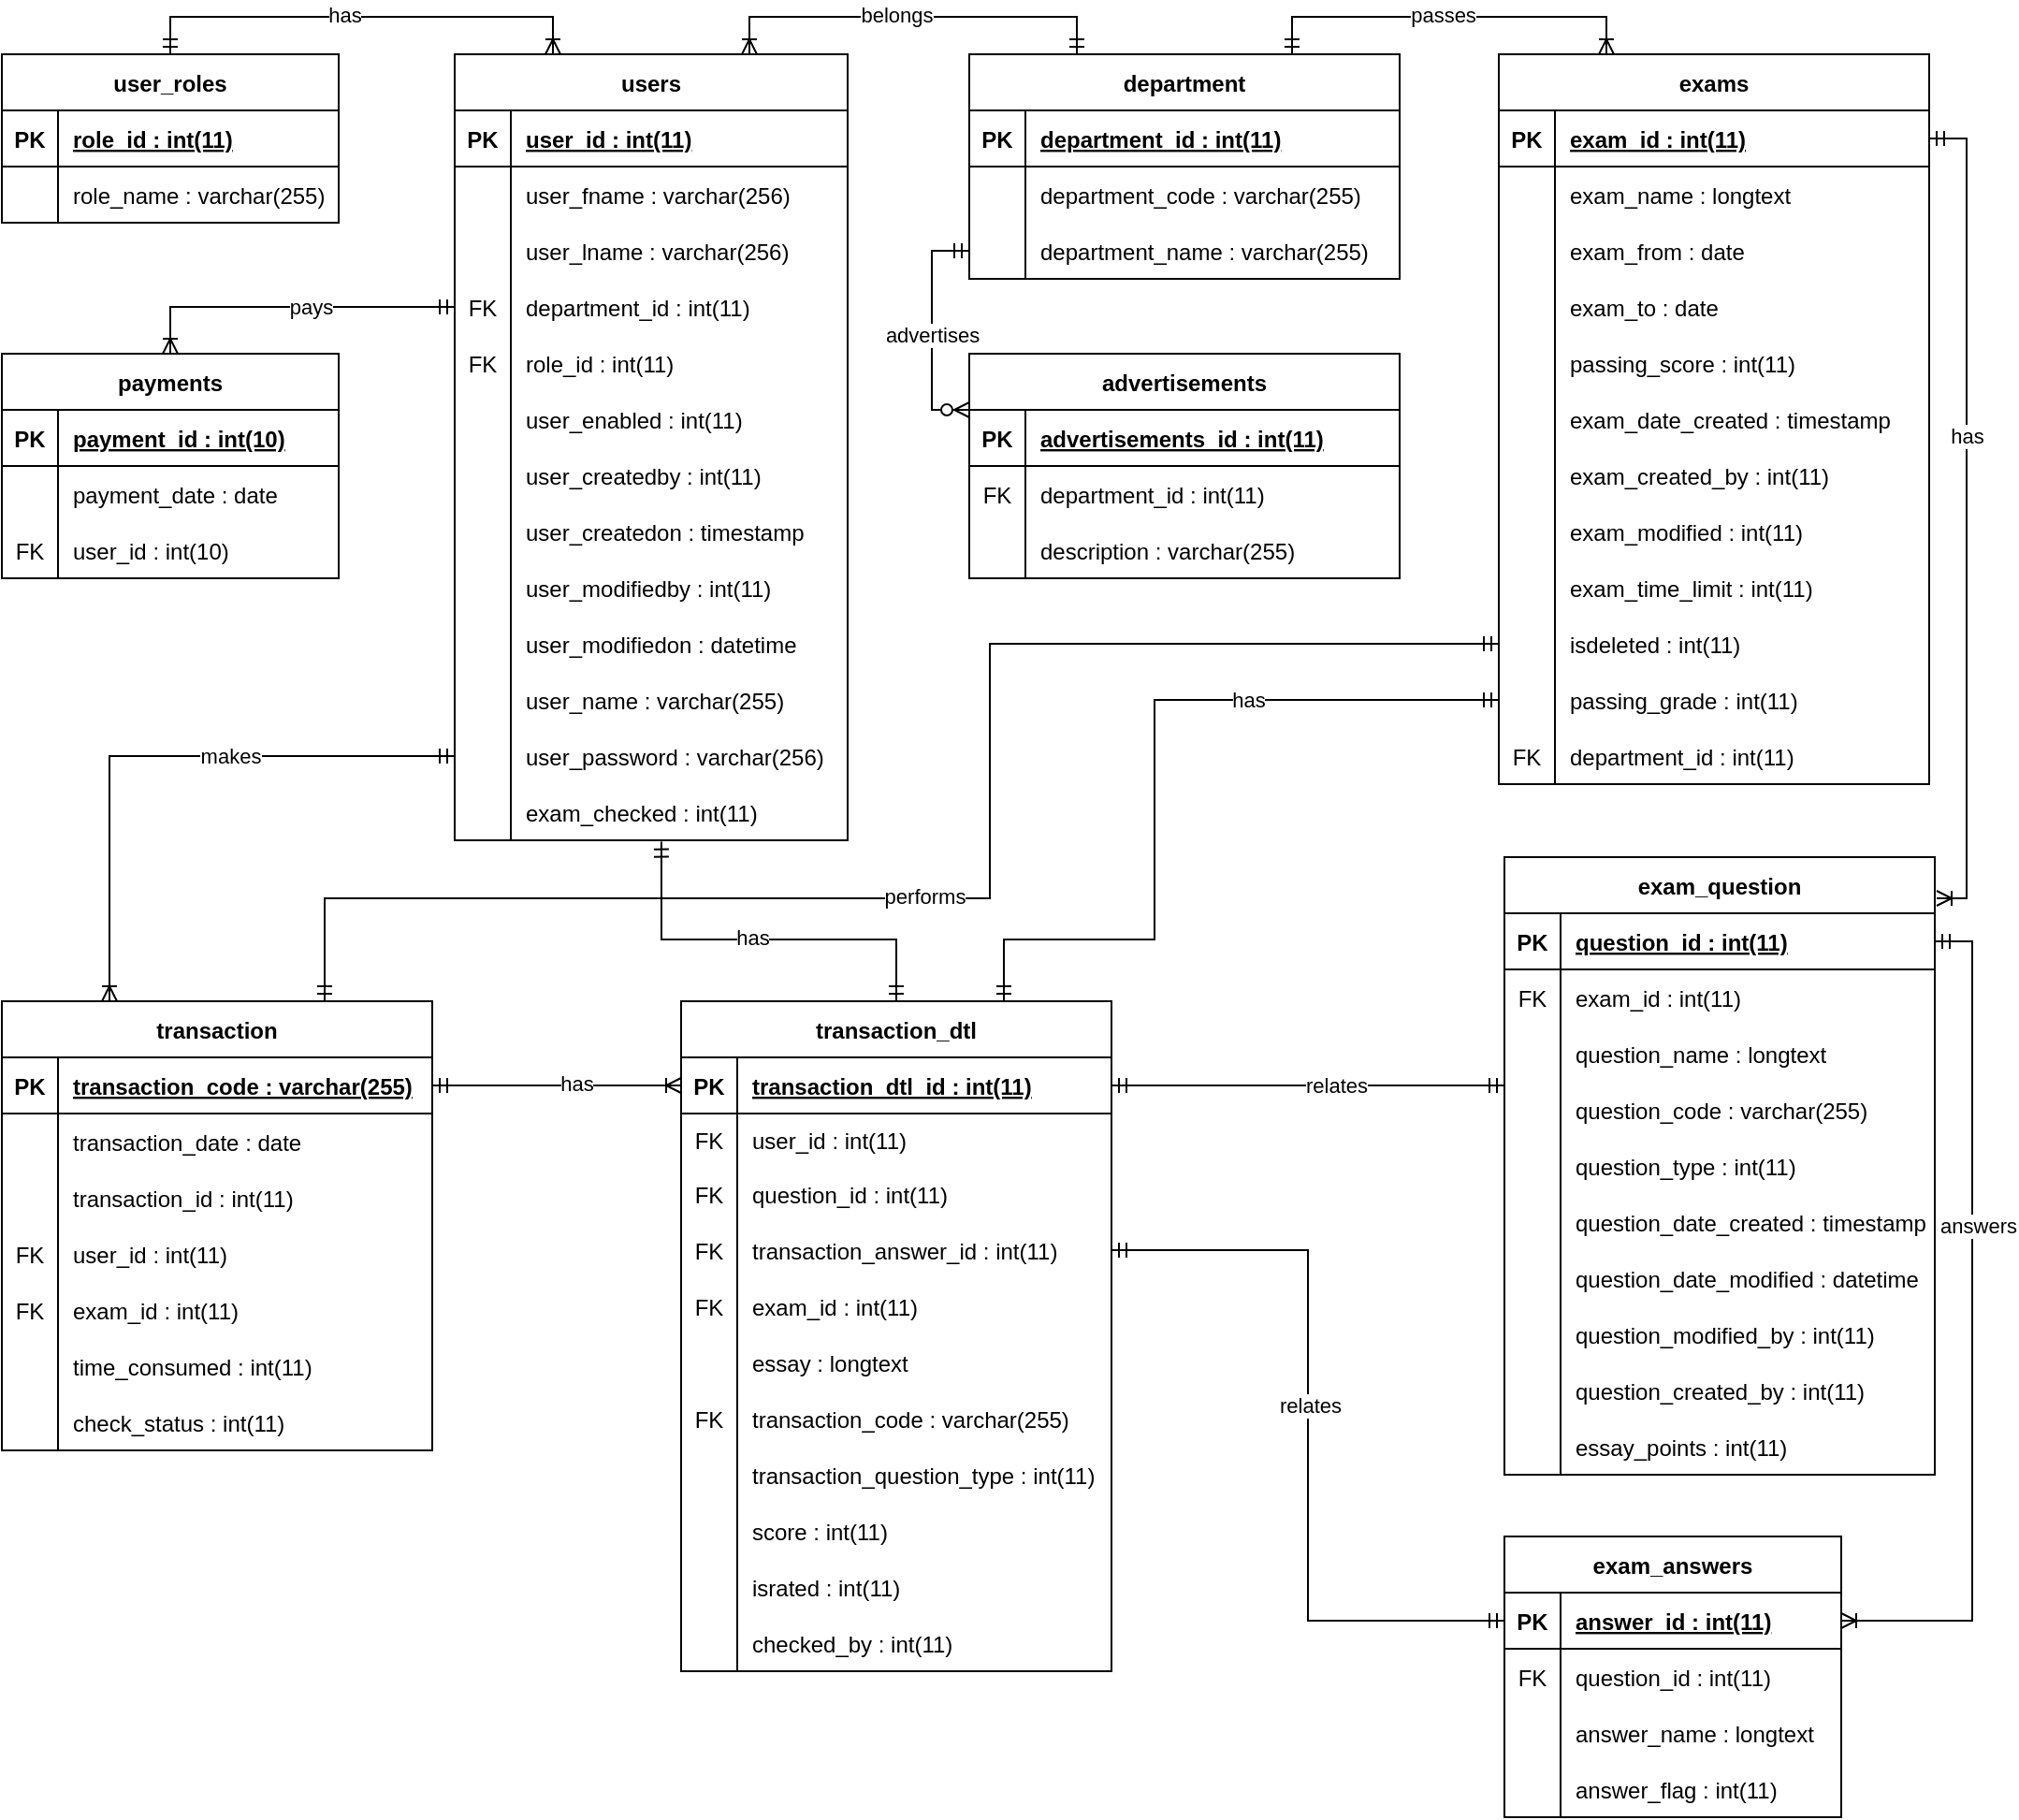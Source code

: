 <mxfile version="13.9.2" type="github" pages="2">
  <diagram id="R2lEEEUBdFMjLlhIrx00" name="Page-1">
    <mxGraphModel dx="1424" dy="783" grid="1" gridSize="11" guides="1" tooltips="1" connect="1" arrows="1" fold="1" page="0" pageScale="1" pageWidth="1100" pageHeight="1700" background="none" math="0" shadow="0" extFonts="Permanent Marker^https://fonts.googleapis.com/css?family=Permanent+Marker">
      <root>
        <mxCell id="0" />
        <mxCell id="1" parent="0" />
        <mxCell id="mHF7-Y5s3SkRwSTCH9v2-3" style="edgeStyle=orthogonalEdgeStyle;rounded=0;orthogonalLoop=1;jettySize=auto;html=1;exitX=0.5;exitY=0;exitDx=0;exitDy=0;entryX=0.25;entryY=0;entryDx=0;entryDy=0;fontSize=13;endArrow=ERoneToMany;endFill=0;startArrow=ERmandOne;startFill=0;horizontal=1;verticalAlign=middle;" parent="1" source="ErcHP31EOGKzqtN0lHqo-1" target="ErcHP31EOGKzqtN0lHqo-14" edge="1">
          <mxGeometry relative="1" as="geometry">
            <Array as="points">
              <mxPoint x="134" y="24" />
              <mxPoint x="339" y="24" />
            </Array>
          </mxGeometry>
        </mxCell>
        <mxCell id="s07t_nxyJbVdQlDHa-P5-16" value="has" style="edgeLabel;html=1;align=center;verticalAlign=middle;resizable=0;points=[];" vertex="1" connectable="0" parent="mHF7-Y5s3SkRwSTCH9v2-3">
          <mxGeometry x="-0.08" y="1" relative="1" as="geometry">
            <mxPoint as="offset" />
          </mxGeometry>
        </mxCell>
        <mxCell id="s07t_nxyJbVdQlDHa-P5-1" style="edgeStyle=orthogonalEdgeStyle;rounded=0;orthogonalLoop=1;jettySize=auto;html=1;exitX=0.5;exitY=0;exitDx=0;exitDy=0;" edge="1" parent="1" source="ErcHP31EOGKzqtN0lHqo-1">
          <mxGeometry relative="1" as="geometry">
            <mxPoint x="134" y="43.833" as="targetPoint" />
          </mxGeometry>
        </mxCell>
        <mxCell id="ErcHP31EOGKzqtN0lHqo-1" value="user_roles" style="shape=table;startSize=30;container=1;collapsible=1;childLayout=tableLayout;fixedRows=1;rowLines=0;fontStyle=1;align=center;resizeLast=1;" parent="1" vertex="1">
          <mxGeometry x="44" y="44" width="180" height="90" as="geometry">
            <mxRectangle x="44" y="44" width="99" height="30" as="alternateBounds" />
          </mxGeometry>
        </mxCell>
        <mxCell id="ErcHP31EOGKzqtN0lHqo-2" value="" style="shape=partialRectangle;collapsible=0;dropTarget=0;pointerEvents=0;fillColor=none;top=0;left=0;bottom=1;right=0;points=[[0,0.5],[1,0.5]];portConstraint=eastwest;" parent="ErcHP31EOGKzqtN0lHqo-1" vertex="1">
          <mxGeometry y="30" width="180" height="30" as="geometry" />
        </mxCell>
        <mxCell id="ErcHP31EOGKzqtN0lHqo-3" value="PK" style="shape=partialRectangle;connectable=0;fillColor=none;top=0;left=0;bottom=0;right=0;fontStyle=1;overflow=hidden;" parent="ErcHP31EOGKzqtN0lHqo-2" vertex="1">
          <mxGeometry width="30" height="30" as="geometry" />
        </mxCell>
        <mxCell id="ErcHP31EOGKzqtN0lHqo-4" value="role_id : int(11)" style="shape=partialRectangle;connectable=0;fillColor=none;top=0;left=0;bottom=0;right=0;align=left;spacingLeft=6;fontStyle=5;overflow=hidden;" parent="ErcHP31EOGKzqtN0lHqo-2" vertex="1">
          <mxGeometry x="30" width="150" height="30" as="geometry" />
        </mxCell>
        <mxCell id="ErcHP31EOGKzqtN0lHqo-5" value="" style="shape=partialRectangle;collapsible=0;dropTarget=0;pointerEvents=0;fillColor=none;top=0;left=0;bottom=0;right=0;points=[[0,0.5],[1,0.5]];portConstraint=eastwest;" parent="ErcHP31EOGKzqtN0lHqo-1" vertex="1">
          <mxGeometry y="60" width="180" height="30" as="geometry" />
        </mxCell>
        <mxCell id="ErcHP31EOGKzqtN0lHqo-6" value="" style="shape=partialRectangle;connectable=0;fillColor=none;top=0;left=0;bottom=0;right=0;editable=1;overflow=hidden;" parent="ErcHP31EOGKzqtN0lHqo-5" vertex="1">
          <mxGeometry width="30" height="30" as="geometry" />
        </mxCell>
        <mxCell id="ErcHP31EOGKzqtN0lHqo-7" value="role_name : varchar(255)" style="shape=partialRectangle;connectable=0;fillColor=none;top=0;left=0;bottom=0;right=0;align=left;spacingLeft=6;overflow=hidden;" parent="ErcHP31EOGKzqtN0lHqo-5" vertex="1">
          <mxGeometry x="30" width="150" height="30" as="geometry" />
        </mxCell>
        <mxCell id="mHF7-Y5s3SkRwSTCH9v2-4" style="edgeStyle=orthogonalEdgeStyle;rounded=0;orthogonalLoop=1;jettySize=auto;html=1;exitX=0.75;exitY=0;exitDx=0;exitDy=0;entryX=0.25;entryY=0;entryDx=0;entryDy=0;startArrow=ERoneToMany;startFill=0;endArrow=ERmandOne;endFill=0;fontSize=13;" parent="1" source="ErcHP31EOGKzqtN0lHqo-14" target="ErcHP31EOGKzqtN0lHqo-90" edge="1">
          <mxGeometry relative="1" as="geometry" />
        </mxCell>
        <mxCell id="s07t_nxyJbVdQlDHa-P5-17" value="belongs" style="edgeLabel;html=1;align=center;verticalAlign=middle;resizable=0;points=[];" vertex="1" connectable="0" parent="mHF7-Y5s3SkRwSTCH9v2-4">
          <mxGeometry x="-0.088" y="1" relative="1" as="geometry">
            <mxPoint as="offset" />
          </mxGeometry>
        </mxCell>
        <mxCell id="ErcHP31EOGKzqtN0lHqo-14" value="users" style="shape=table;startSize=30;container=1;collapsible=1;childLayout=tableLayout;fixedRows=1;rowLines=0;fontStyle=1;align=center;resizeLast=1;" parent="1" vertex="1">
          <mxGeometry x="286" y="44" width="210" height="420" as="geometry">
            <mxRectangle x="286" y="44" width="66" height="30" as="alternateBounds" />
          </mxGeometry>
        </mxCell>
        <mxCell id="ErcHP31EOGKzqtN0lHqo-15" value="" style="shape=partialRectangle;collapsible=0;dropTarget=0;pointerEvents=0;fillColor=none;top=0;left=0;bottom=1;right=0;points=[[0,0.5],[1,0.5]];portConstraint=eastwest;" parent="ErcHP31EOGKzqtN0lHqo-14" vertex="1">
          <mxGeometry y="30" width="210" height="30" as="geometry" />
        </mxCell>
        <mxCell id="ErcHP31EOGKzqtN0lHqo-16" value="PK" style="shape=partialRectangle;connectable=0;fillColor=none;top=0;left=0;bottom=0;right=0;fontStyle=1;overflow=hidden;" parent="ErcHP31EOGKzqtN0lHqo-15" vertex="1">
          <mxGeometry width="30" height="30" as="geometry" />
        </mxCell>
        <mxCell id="ErcHP31EOGKzqtN0lHqo-17" value="user_id : int(11)" style="shape=partialRectangle;connectable=0;fillColor=none;top=0;left=0;bottom=0;right=0;align=left;spacingLeft=6;fontStyle=5;overflow=hidden;" parent="ErcHP31EOGKzqtN0lHqo-15" vertex="1">
          <mxGeometry x="30" width="180" height="30" as="geometry" />
        </mxCell>
        <mxCell id="ErcHP31EOGKzqtN0lHqo-18" value="" style="shape=partialRectangle;collapsible=0;dropTarget=0;pointerEvents=0;fillColor=none;top=0;left=0;bottom=0;right=0;points=[[0,0.5],[1,0.5]];portConstraint=eastwest;" parent="ErcHP31EOGKzqtN0lHqo-14" vertex="1">
          <mxGeometry y="60" width="210" height="30" as="geometry" />
        </mxCell>
        <mxCell id="ErcHP31EOGKzqtN0lHqo-19" value="" style="shape=partialRectangle;connectable=0;fillColor=none;top=0;left=0;bottom=0;right=0;editable=1;overflow=hidden;" parent="ErcHP31EOGKzqtN0lHqo-18" vertex="1">
          <mxGeometry width="30" height="30" as="geometry" />
        </mxCell>
        <mxCell id="ErcHP31EOGKzqtN0lHqo-20" value="user_fname : varchar(256)" style="shape=partialRectangle;connectable=0;fillColor=none;top=0;left=0;bottom=0;right=0;align=left;spacingLeft=6;overflow=hidden;" parent="ErcHP31EOGKzqtN0lHqo-18" vertex="1">
          <mxGeometry x="30" width="180" height="30" as="geometry" />
        </mxCell>
        <mxCell id="ErcHP31EOGKzqtN0lHqo-109" value="" style="shape=partialRectangle;collapsible=0;dropTarget=0;pointerEvents=0;fillColor=none;top=0;left=0;bottom=0;right=0;points=[[0,0.5],[1,0.5]];portConstraint=eastwest;" parent="ErcHP31EOGKzqtN0lHqo-14" vertex="1">
          <mxGeometry y="90" width="210" height="30" as="geometry" />
        </mxCell>
        <mxCell id="ErcHP31EOGKzqtN0lHqo-110" value="" style="shape=partialRectangle;connectable=0;fillColor=none;top=0;left=0;bottom=0;right=0;editable=1;overflow=hidden;" parent="ErcHP31EOGKzqtN0lHqo-109" vertex="1">
          <mxGeometry width="30" height="30" as="geometry" />
        </mxCell>
        <mxCell id="ErcHP31EOGKzqtN0lHqo-111" value="user_lname : varchar(256)" style="shape=partialRectangle;connectable=0;fillColor=none;top=0;left=0;bottom=0;right=0;align=left;spacingLeft=6;overflow=hidden;" parent="ErcHP31EOGKzqtN0lHqo-109" vertex="1">
          <mxGeometry x="30" width="180" height="30" as="geometry" />
        </mxCell>
        <mxCell id="ErcHP31EOGKzqtN0lHqo-112" value="" style="shape=partialRectangle;collapsible=0;dropTarget=0;pointerEvents=0;fillColor=none;top=0;left=0;bottom=0;right=0;points=[[0,0.5],[1,0.5]];portConstraint=eastwest;" parent="ErcHP31EOGKzqtN0lHqo-14" vertex="1">
          <mxGeometry y="120" width="210" height="30" as="geometry" />
        </mxCell>
        <mxCell id="ErcHP31EOGKzqtN0lHqo-113" value="FK" style="shape=partialRectangle;connectable=0;fillColor=none;top=0;left=0;bottom=0;right=0;editable=1;overflow=hidden;" parent="ErcHP31EOGKzqtN0lHqo-112" vertex="1">
          <mxGeometry width="30" height="30" as="geometry" />
        </mxCell>
        <mxCell id="ErcHP31EOGKzqtN0lHqo-114" value="department_id : int(11)" style="shape=partialRectangle;connectable=0;fillColor=none;top=0;left=0;bottom=0;right=0;align=left;spacingLeft=6;overflow=hidden;" parent="ErcHP31EOGKzqtN0lHqo-112" vertex="1">
          <mxGeometry x="30" width="180" height="30" as="geometry" />
        </mxCell>
        <mxCell id="ErcHP31EOGKzqtN0lHqo-115" value="" style="shape=partialRectangle;collapsible=0;dropTarget=0;pointerEvents=0;fillColor=none;top=0;left=0;bottom=0;right=0;points=[[0,0.5],[1,0.5]];portConstraint=eastwest;" parent="ErcHP31EOGKzqtN0lHqo-14" vertex="1">
          <mxGeometry y="150" width="210" height="30" as="geometry" />
        </mxCell>
        <mxCell id="ErcHP31EOGKzqtN0lHqo-116" value="FK" style="shape=partialRectangle;connectable=0;fillColor=none;top=0;left=0;bottom=0;right=0;editable=1;overflow=hidden;" parent="ErcHP31EOGKzqtN0lHqo-115" vertex="1">
          <mxGeometry width="30" height="30" as="geometry" />
        </mxCell>
        <mxCell id="ErcHP31EOGKzqtN0lHqo-117" value="role_id : int(11)" style="shape=partialRectangle;connectable=0;fillColor=none;top=0;left=0;bottom=0;right=0;align=left;spacingLeft=6;overflow=hidden;" parent="ErcHP31EOGKzqtN0lHqo-115" vertex="1">
          <mxGeometry x="30" width="180" height="30" as="geometry" />
        </mxCell>
        <mxCell id="ErcHP31EOGKzqtN0lHqo-118" value="" style="shape=partialRectangle;collapsible=0;dropTarget=0;pointerEvents=0;fillColor=none;top=0;left=0;bottom=0;right=0;points=[[0,0.5],[1,0.5]];portConstraint=eastwest;" parent="ErcHP31EOGKzqtN0lHqo-14" vertex="1">
          <mxGeometry y="180" width="210" height="30" as="geometry" />
        </mxCell>
        <mxCell id="ErcHP31EOGKzqtN0lHqo-119" value="" style="shape=partialRectangle;connectable=0;fillColor=none;top=0;left=0;bottom=0;right=0;editable=1;overflow=hidden;" parent="ErcHP31EOGKzqtN0lHqo-118" vertex="1">
          <mxGeometry width="30" height="30" as="geometry" />
        </mxCell>
        <mxCell id="ErcHP31EOGKzqtN0lHqo-120" value="user_enabled : int(11)" style="shape=partialRectangle;connectable=0;fillColor=none;top=0;left=0;bottom=0;right=0;align=left;spacingLeft=6;overflow=hidden;" parent="ErcHP31EOGKzqtN0lHqo-118" vertex="1">
          <mxGeometry x="30" width="180" height="30" as="geometry" />
        </mxCell>
        <mxCell id="ErcHP31EOGKzqtN0lHqo-121" value="" style="shape=partialRectangle;collapsible=0;dropTarget=0;pointerEvents=0;fillColor=none;top=0;left=0;bottom=0;right=0;points=[[0,0.5],[1,0.5]];portConstraint=eastwest;" parent="ErcHP31EOGKzqtN0lHqo-14" vertex="1">
          <mxGeometry y="210" width="210" height="30" as="geometry" />
        </mxCell>
        <mxCell id="ErcHP31EOGKzqtN0lHqo-122" value="" style="shape=partialRectangle;connectable=0;fillColor=none;top=0;left=0;bottom=0;right=0;editable=1;overflow=hidden;" parent="ErcHP31EOGKzqtN0lHqo-121" vertex="1">
          <mxGeometry width="30" height="30" as="geometry" />
        </mxCell>
        <mxCell id="ErcHP31EOGKzqtN0lHqo-123" value="user_createdby : int(11)" style="shape=partialRectangle;connectable=0;fillColor=none;top=0;left=0;bottom=0;right=0;align=left;spacingLeft=6;overflow=hidden;" parent="ErcHP31EOGKzqtN0lHqo-121" vertex="1">
          <mxGeometry x="30" width="180" height="30" as="geometry" />
        </mxCell>
        <mxCell id="ErcHP31EOGKzqtN0lHqo-124" value="" style="shape=partialRectangle;collapsible=0;dropTarget=0;pointerEvents=0;fillColor=none;top=0;left=0;bottom=0;right=0;points=[[0,0.5],[1,0.5]];portConstraint=eastwest;" parent="ErcHP31EOGKzqtN0lHqo-14" vertex="1">
          <mxGeometry y="240" width="210" height="30" as="geometry" />
        </mxCell>
        <mxCell id="ErcHP31EOGKzqtN0lHqo-125" value="" style="shape=partialRectangle;connectable=0;fillColor=none;top=0;left=0;bottom=0;right=0;editable=1;overflow=hidden;" parent="ErcHP31EOGKzqtN0lHqo-124" vertex="1">
          <mxGeometry width="30" height="30" as="geometry" />
        </mxCell>
        <mxCell id="ErcHP31EOGKzqtN0lHqo-126" value="user_createdon : timestamp" style="shape=partialRectangle;connectable=0;fillColor=none;top=0;left=0;bottom=0;right=0;align=left;spacingLeft=6;overflow=hidden;" parent="ErcHP31EOGKzqtN0lHqo-124" vertex="1">
          <mxGeometry x="30" width="180" height="30" as="geometry" />
        </mxCell>
        <mxCell id="ErcHP31EOGKzqtN0lHqo-127" value="" style="shape=partialRectangle;collapsible=0;dropTarget=0;pointerEvents=0;fillColor=none;top=0;left=0;bottom=0;right=0;points=[[0,0.5],[1,0.5]];portConstraint=eastwest;" parent="ErcHP31EOGKzqtN0lHqo-14" vertex="1">
          <mxGeometry y="270" width="210" height="30" as="geometry" />
        </mxCell>
        <mxCell id="ErcHP31EOGKzqtN0lHqo-128" value="" style="shape=partialRectangle;connectable=0;fillColor=none;top=0;left=0;bottom=0;right=0;editable=1;overflow=hidden;" parent="ErcHP31EOGKzqtN0lHqo-127" vertex="1">
          <mxGeometry width="30" height="30" as="geometry" />
        </mxCell>
        <mxCell id="ErcHP31EOGKzqtN0lHqo-129" value="user_modifiedby : int(11)" style="shape=partialRectangle;connectable=0;fillColor=none;top=0;left=0;bottom=0;right=0;align=left;spacingLeft=6;overflow=hidden;" parent="ErcHP31EOGKzqtN0lHqo-127" vertex="1">
          <mxGeometry x="30" width="180" height="30" as="geometry" />
        </mxCell>
        <mxCell id="ErcHP31EOGKzqtN0lHqo-130" value="" style="shape=partialRectangle;collapsible=0;dropTarget=0;pointerEvents=0;fillColor=none;top=0;left=0;bottom=0;right=0;points=[[0,0.5],[1,0.5]];portConstraint=eastwest;" parent="ErcHP31EOGKzqtN0lHqo-14" vertex="1">
          <mxGeometry y="300" width="210" height="30" as="geometry" />
        </mxCell>
        <mxCell id="ErcHP31EOGKzqtN0lHqo-131" value="" style="shape=partialRectangle;connectable=0;fillColor=none;top=0;left=0;bottom=0;right=0;editable=1;overflow=hidden;" parent="ErcHP31EOGKzqtN0lHqo-130" vertex="1">
          <mxGeometry width="30" height="30" as="geometry" />
        </mxCell>
        <mxCell id="ErcHP31EOGKzqtN0lHqo-132" value="user_modifiedon : datetime" style="shape=partialRectangle;connectable=0;fillColor=none;top=0;left=0;bottom=0;right=0;align=left;spacingLeft=6;overflow=hidden;" parent="ErcHP31EOGKzqtN0lHqo-130" vertex="1">
          <mxGeometry x="30" width="180" height="30" as="geometry" />
        </mxCell>
        <mxCell id="ErcHP31EOGKzqtN0lHqo-133" value="" style="shape=partialRectangle;collapsible=0;dropTarget=0;pointerEvents=0;fillColor=none;top=0;left=0;bottom=0;right=0;points=[[0,0.5],[1,0.5]];portConstraint=eastwest;" parent="ErcHP31EOGKzqtN0lHqo-14" vertex="1">
          <mxGeometry y="330" width="210" height="30" as="geometry" />
        </mxCell>
        <mxCell id="ErcHP31EOGKzqtN0lHqo-134" value="" style="shape=partialRectangle;connectable=0;fillColor=none;top=0;left=0;bottom=0;right=0;editable=1;overflow=hidden;" parent="ErcHP31EOGKzqtN0lHqo-133" vertex="1">
          <mxGeometry width="30" height="30" as="geometry" />
        </mxCell>
        <mxCell id="ErcHP31EOGKzqtN0lHqo-135" value="user_name : varchar(255)" style="shape=partialRectangle;connectable=0;fillColor=none;top=0;left=0;bottom=0;right=0;align=left;spacingLeft=6;overflow=hidden;" parent="ErcHP31EOGKzqtN0lHqo-133" vertex="1">
          <mxGeometry x="30" width="180" height="30" as="geometry" />
        </mxCell>
        <mxCell id="ErcHP31EOGKzqtN0lHqo-136" value="" style="shape=partialRectangle;collapsible=0;dropTarget=0;pointerEvents=0;fillColor=none;top=0;left=0;bottom=0;right=0;points=[[0,0.5],[1,0.5]];portConstraint=eastwest;" parent="ErcHP31EOGKzqtN0lHqo-14" vertex="1">
          <mxGeometry y="360" width="210" height="30" as="geometry" />
        </mxCell>
        <mxCell id="ErcHP31EOGKzqtN0lHqo-137" value="" style="shape=partialRectangle;connectable=0;fillColor=none;top=0;left=0;bottom=0;right=0;editable=1;overflow=hidden;" parent="ErcHP31EOGKzqtN0lHqo-136" vertex="1">
          <mxGeometry width="30" height="30" as="geometry" />
        </mxCell>
        <mxCell id="ErcHP31EOGKzqtN0lHqo-138" value="user_password : varchar(256)" style="shape=partialRectangle;connectable=0;fillColor=none;top=0;left=0;bottom=0;right=0;align=left;spacingLeft=6;overflow=hidden;" parent="ErcHP31EOGKzqtN0lHqo-136" vertex="1">
          <mxGeometry x="30" width="180" height="30" as="geometry" />
        </mxCell>
        <mxCell id="ErcHP31EOGKzqtN0lHqo-139" value="" style="shape=partialRectangle;collapsible=0;dropTarget=0;pointerEvents=0;fillColor=none;top=0;left=0;bottom=0;right=0;points=[[0,0.5],[1,0.5]];portConstraint=eastwest;" parent="ErcHP31EOGKzqtN0lHqo-14" vertex="1">
          <mxGeometry y="390" width="210" height="30" as="geometry" />
        </mxCell>
        <mxCell id="ErcHP31EOGKzqtN0lHqo-140" value="" style="shape=partialRectangle;connectable=0;fillColor=none;top=0;left=0;bottom=0;right=0;editable=1;overflow=hidden;" parent="ErcHP31EOGKzqtN0lHqo-139" vertex="1">
          <mxGeometry width="30" height="30" as="geometry" />
        </mxCell>
        <mxCell id="ErcHP31EOGKzqtN0lHqo-141" value="exam_checked : int(11)" style="shape=partialRectangle;connectable=0;fillColor=none;top=0;left=0;bottom=0;right=0;align=left;spacingLeft=6;overflow=hidden;" parent="ErcHP31EOGKzqtN0lHqo-139" vertex="1">
          <mxGeometry x="30" width="180" height="30" as="geometry" />
        </mxCell>
        <mxCell id="ErcHP31EOGKzqtN0lHqo-38" value="" style="shape=partialRectangle;collapsible=0;dropTarget=0;pointerEvents=0;fillColor=none;top=0;left=0;bottom=0;right=0;points=[[0,0.5],[1,0.5]];portConstraint=eastwest;" parent="1" vertex="1">
          <mxGeometry x="254" y="284" width="190" height="30" as="geometry" />
        </mxCell>
        <mxCell id="ErcHP31EOGKzqtN0lHqo-39" value="" style="shape=partialRectangle;connectable=0;fillColor=none;top=0;left=0;bottom=0;right=0;editable=1;overflow=hidden;" parent="ErcHP31EOGKzqtN0lHqo-38" vertex="1">
          <mxGeometry width="31.667" height="30" as="geometry" />
        </mxCell>
        <mxCell id="mHF7-Y5s3SkRwSTCH9v2-5" style="edgeStyle=orthogonalEdgeStyle;rounded=0;orthogonalLoop=1;jettySize=auto;html=1;exitX=0.75;exitY=0;exitDx=0;exitDy=0;entryX=0.25;entryY=0;entryDx=0;entryDy=0;startArrow=ERmandOne;startFill=0;endArrow=ERoneToMany;endFill=0;fontSize=13;" parent="1" source="ErcHP31EOGKzqtN0lHqo-90" target="ErcHP31EOGKzqtN0lHqo-276" edge="1">
          <mxGeometry relative="1" as="geometry" />
        </mxCell>
        <mxCell id="s07t_nxyJbVdQlDHa-P5-18" value="passes" style="edgeLabel;html=1;align=center;verticalAlign=middle;resizable=0;points=[];" vertex="1" connectable="0" parent="mHF7-Y5s3SkRwSTCH9v2-5">
          <mxGeometry x="0.104" y="1" relative="1" as="geometry">
            <mxPoint x="-14.5" as="offset" />
          </mxGeometry>
        </mxCell>
        <mxCell id="ErcHP31EOGKzqtN0lHqo-90" value="department" style="shape=table;startSize=30;container=1;collapsible=1;childLayout=tableLayout;fixedRows=1;rowLines=0;fontStyle=1;align=center;resizeLast=1;" parent="1" vertex="1">
          <mxGeometry x="561" y="44" width="230" height="120" as="geometry" />
        </mxCell>
        <mxCell id="ErcHP31EOGKzqtN0lHqo-91" value="" style="shape=partialRectangle;collapsible=0;dropTarget=0;pointerEvents=0;fillColor=none;top=0;left=0;bottom=1;right=0;points=[[0,0.5],[1,0.5]];portConstraint=eastwest;" parent="ErcHP31EOGKzqtN0lHqo-90" vertex="1">
          <mxGeometry y="30" width="230" height="30" as="geometry" />
        </mxCell>
        <mxCell id="ErcHP31EOGKzqtN0lHqo-92" value="PK" style="shape=partialRectangle;connectable=0;fillColor=none;top=0;left=0;bottom=0;right=0;fontStyle=1;overflow=hidden;" parent="ErcHP31EOGKzqtN0lHqo-91" vertex="1">
          <mxGeometry width="30" height="30" as="geometry" />
        </mxCell>
        <mxCell id="ErcHP31EOGKzqtN0lHqo-93" value="department_id : int(11)" style="shape=partialRectangle;connectable=0;fillColor=none;top=0;left=0;bottom=0;right=0;align=left;spacingLeft=6;fontStyle=5;overflow=hidden;" parent="ErcHP31EOGKzqtN0lHqo-91" vertex="1">
          <mxGeometry x="30" width="200" height="30" as="geometry" />
        </mxCell>
        <mxCell id="ErcHP31EOGKzqtN0lHqo-94" value="" style="shape=partialRectangle;collapsible=0;dropTarget=0;pointerEvents=0;fillColor=none;top=0;left=0;bottom=0;right=0;points=[[0,0.5],[1,0.5]];portConstraint=eastwest;" parent="ErcHP31EOGKzqtN0lHqo-90" vertex="1">
          <mxGeometry y="60" width="230" height="30" as="geometry" />
        </mxCell>
        <mxCell id="ErcHP31EOGKzqtN0lHqo-95" value="" style="shape=partialRectangle;connectable=0;fillColor=none;top=0;left=0;bottom=0;right=0;editable=1;overflow=hidden;" parent="ErcHP31EOGKzqtN0lHqo-94" vertex="1">
          <mxGeometry width="30" height="30" as="geometry" />
        </mxCell>
        <mxCell id="ErcHP31EOGKzqtN0lHqo-96" value="department_code : varchar(255)" style="shape=partialRectangle;connectable=0;fillColor=none;top=0;left=0;bottom=0;right=0;align=left;spacingLeft=6;overflow=hidden;" parent="ErcHP31EOGKzqtN0lHqo-94" vertex="1">
          <mxGeometry x="30" width="200" height="30" as="geometry" />
        </mxCell>
        <mxCell id="ErcHP31EOGKzqtN0lHqo-97" value="" style="shape=partialRectangle;collapsible=0;dropTarget=0;pointerEvents=0;fillColor=none;top=0;left=0;bottom=0;right=0;points=[[0,0.5],[1,0.5]];portConstraint=eastwest;" parent="ErcHP31EOGKzqtN0lHqo-90" vertex="1">
          <mxGeometry y="90" width="230" height="30" as="geometry" />
        </mxCell>
        <mxCell id="ErcHP31EOGKzqtN0lHqo-98" value="" style="shape=partialRectangle;connectable=0;fillColor=none;top=0;left=0;bottom=0;right=0;editable=1;overflow=hidden;" parent="ErcHP31EOGKzqtN0lHqo-97" vertex="1">
          <mxGeometry width="30" height="30" as="geometry" />
        </mxCell>
        <mxCell id="ErcHP31EOGKzqtN0lHqo-99" value="department_name : varchar(255)" style="shape=partialRectangle;connectable=0;fillColor=none;top=0;left=0;bottom=0;right=0;align=left;spacingLeft=6;overflow=hidden;" parent="ErcHP31EOGKzqtN0lHqo-97" vertex="1">
          <mxGeometry x="30" width="200" height="30" as="geometry" />
        </mxCell>
        <mxCell id="mHF7-Y5s3SkRwSTCH9v2-6" style="edgeStyle=orthogonalEdgeStyle;rounded=0;orthogonalLoop=1;jettySize=auto;html=1;exitX=0;exitY=0.25;exitDx=0;exitDy=0;entryX=0;entryY=0.5;entryDx=0;entryDy=0;startArrow=ERzeroToMany;startFill=1;endArrow=ERmandOne;endFill=0;fontSize=13;" parent="1" source="ErcHP31EOGKzqtN0lHqo-160" target="ErcHP31EOGKzqtN0lHqo-97" edge="1">
          <mxGeometry relative="1" as="geometry" />
        </mxCell>
        <mxCell id="s07t_nxyJbVdQlDHa-P5-20" value="advertises" style="edgeLabel;html=1;align=center;verticalAlign=middle;resizable=0;points=[];" vertex="1" connectable="0" parent="mHF7-Y5s3SkRwSTCH9v2-6">
          <mxGeometry x="0.174" relative="1" as="geometry">
            <mxPoint y="13.14" as="offset" />
          </mxGeometry>
        </mxCell>
        <mxCell id="ErcHP31EOGKzqtN0lHqo-160" value="advertisements" style="shape=table;startSize=30;container=1;collapsible=1;childLayout=tableLayout;fixedRows=1;rowLines=0;fontStyle=1;align=center;resizeLast=1;" parent="1" vertex="1">
          <mxGeometry x="561" y="204" width="230" height="120" as="geometry" />
        </mxCell>
        <mxCell id="ErcHP31EOGKzqtN0lHqo-161" value="" style="shape=partialRectangle;collapsible=0;dropTarget=0;pointerEvents=0;fillColor=none;top=0;left=0;bottom=1;right=0;points=[[0,0.5],[1,0.5]];portConstraint=eastwest;" parent="ErcHP31EOGKzqtN0lHqo-160" vertex="1">
          <mxGeometry y="30" width="230" height="30" as="geometry" />
        </mxCell>
        <mxCell id="ErcHP31EOGKzqtN0lHqo-162" value="PK" style="shape=partialRectangle;connectable=0;fillColor=none;top=0;left=0;bottom=0;right=0;fontStyle=1;overflow=hidden;" parent="ErcHP31EOGKzqtN0lHqo-161" vertex="1">
          <mxGeometry width="30" height="30" as="geometry" />
        </mxCell>
        <mxCell id="ErcHP31EOGKzqtN0lHqo-163" value="advertisements_id : int(11)" style="shape=partialRectangle;connectable=0;fillColor=none;top=0;left=0;bottom=0;right=0;align=left;spacingLeft=6;fontStyle=5;overflow=hidden;" parent="ErcHP31EOGKzqtN0lHqo-161" vertex="1">
          <mxGeometry x="30" width="200" height="30" as="geometry" />
        </mxCell>
        <mxCell id="ErcHP31EOGKzqtN0lHqo-167" value="" style="shape=partialRectangle;collapsible=0;dropTarget=0;pointerEvents=0;fillColor=none;top=0;left=0;bottom=0;right=0;points=[[0,0.5],[1,0.5]];portConstraint=eastwest;" parent="ErcHP31EOGKzqtN0lHqo-160" vertex="1">
          <mxGeometry y="60" width="230" height="30" as="geometry" />
        </mxCell>
        <mxCell id="ErcHP31EOGKzqtN0lHqo-168" value="FK" style="shape=partialRectangle;connectable=0;fillColor=none;top=0;left=0;bottom=0;right=0;editable=1;overflow=hidden;" parent="ErcHP31EOGKzqtN0lHqo-167" vertex="1">
          <mxGeometry width="30" height="30" as="geometry" />
        </mxCell>
        <mxCell id="ErcHP31EOGKzqtN0lHqo-169" value="department_id : int(11)" style="shape=partialRectangle;connectable=0;fillColor=none;top=0;left=0;bottom=0;right=0;align=left;spacingLeft=6;overflow=hidden;" parent="ErcHP31EOGKzqtN0lHqo-167" vertex="1">
          <mxGeometry x="30" width="200" height="30" as="geometry" />
        </mxCell>
        <mxCell id="ErcHP31EOGKzqtN0lHqo-164" value="" style="shape=partialRectangle;collapsible=0;dropTarget=0;pointerEvents=0;fillColor=none;top=0;left=0;bottom=0;right=0;points=[[0,0.5],[1,0.5]];portConstraint=eastwest;" parent="ErcHP31EOGKzqtN0lHqo-160" vertex="1">
          <mxGeometry y="90" width="230" height="30" as="geometry" />
        </mxCell>
        <mxCell id="ErcHP31EOGKzqtN0lHqo-165" value="" style="shape=partialRectangle;connectable=0;fillColor=none;top=0;left=0;bottom=0;right=0;editable=1;overflow=hidden;" parent="ErcHP31EOGKzqtN0lHqo-164" vertex="1">
          <mxGeometry width="30" height="30" as="geometry" />
        </mxCell>
        <mxCell id="ErcHP31EOGKzqtN0lHqo-166" value="description : varchar(255)" style="shape=partialRectangle;connectable=0;fillColor=none;top=0;left=0;bottom=0;right=0;align=left;spacingLeft=6;overflow=hidden;" parent="ErcHP31EOGKzqtN0lHqo-164" vertex="1">
          <mxGeometry x="30" width="200" height="30" as="geometry" />
        </mxCell>
        <mxCell id="mHF7-Y5s3SkRwSTCH9v2-10" style="edgeStyle=orthogonalEdgeStyle;rounded=0;orthogonalLoop=1;jettySize=auto;html=1;exitX=0.25;exitY=0;exitDx=0;exitDy=0;entryX=0;entryY=0.5;entryDx=0;entryDy=0;startArrow=ERoneToMany;startFill=0;endArrow=ERmandOne;endFill=0;fontSize=13;" parent="1" source="ErcHP31EOGKzqtN0lHqo-170" target="ErcHP31EOGKzqtN0lHqo-136" edge="1">
          <mxGeometry relative="1" as="geometry" />
        </mxCell>
        <mxCell id="s07t_nxyJbVdQlDHa-P5-21" value="makes" style="edgeLabel;html=1;align=center;verticalAlign=middle;resizable=0;points=[];" vertex="1" connectable="0" parent="mHF7-Y5s3SkRwSTCH9v2-10">
          <mxGeometry x="-0.171" y="-64" relative="1" as="geometry">
            <mxPoint x="64" y="-64" as="offset" />
          </mxGeometry>
        </mxCell>
        <mxCell id="mHF7-Y5s3SkRwSTCH9v2-11" style="edgeStyle=orthogonalEdgeStyle;rounded=0;orthogonalLoop=1;jettySize=auto;html=1;exitX=0.75;exitY=0;exitDx=0;exitDy=0;entryX=0;entryY=0.5;entryDx=0;entryDy=0;startArrow=ERmandOne;startFill=0;endArrow=ERmandOne;endFill=0;fontSize=13;" parent="1" source="ErcHP31EOGKzqtN0lHqo-170" target="ErcHP31EOGKzqtN0lHqo-304" edge="1">
          <mxGeometry relative="1" as="geometry">
            <Array as="points">
              <mxPoint x="217" y="495" />
              <mxPoint x="572" y="495" />
              <mxPoint x="572" y="359" />
            </Array>
          </mxGeometry>
        </mxCell>
        <mxCell id="s07t_nxyJbVdQlDHa-P5-25" value="performs" style="edgeLabel;html=1;align=center;verticalAlign=middle;resizable=0;points=[];" vertex="1" connectable="0" parent="mHF7-Y5s3SkRwSTCH9v2-11">
          <mxGeometry x="-0.063" y="1" relative="1" as="geometry">
            <mxPoint x="-7.97" as="offset" />
          </mxGeometry>
        </mxCell>
        <mxCell id="ErcHP31EOGKzqtN0lHqo-170" value="transaction" style="shape=table;startSize=30;container=1;collapsible=1;childLayout=tableLayout;fixedRows=1;rowLines=0;fontStyle=1;align=center;resizeLast=1;" parent="1" vertex="1">
          <mxGeometry x="44" y="550" width="230" height="240" as="geometry" />
        </mxCell>
        <mxCell id="ErcHP31EOGKzqtN0lHqo-171" value="" style="shape=partialRectangle;collapsible=0;dropTarget=0;pointerEvents=0;fillColor=none;top=0;left=0;bottom=1;right=0;points=[[0,0.5],[1,0.5]];portConstraint=eastwest;" parent="ErcHP31EOGKzqtN0lHqo-170" vertex="1">
          <mxGeometry y="30" width="230" height="30" as="geometry" />
        </mxCell>
        <mxCell id="ErcHP31EOGKzqtN0lHqo-172" value="PK" style="shape=partialRectangle;connectable=0;fillColor=none;top=0;left=0;bottom=0;right=0;fontStyle=1;overflow=hidden;" parent="ErcHP31EOGKzqtN0lHqo-171" vertex="1">
          <mxGeometry width="30" height="30" as="geometry" />
        </mxCell>
        <mxCell id="ErcHP31EOGKzqtN0lHqo-173" value="transaction_code : varchar(255)" style="shape=partialRectangle;connectable=0;fillColor=none;top=0;left=0;bottom=0;right=0;align=left;spacingLeft=6;fontStyle=5;overflow=hidden;" parent="ErcHP31EOGKzqtN0lHqo-171" vertex="1">
          <mxGeometry x="30" width="200" height="30" as="geometry" />
        </mxCell>
        <mxCell id="ErcHP31EOGKzqtN0lHqo-174" value="" style="shape=partialRectangle;collapsible=0;dropTarget=0;pointerEvents=0;fillColor=none;top=0;left=0;bottom=0;right=0;points=[[0,0.5],[1,0.5]];portConstraint=eastwest;" parent="ErcHP31EOGKzqtN0lHqo-170" vertex="1">
          <mxGeometry y="60" width="230" height="30" as="geometry" />
        </mxCell>
        <mxCell id="ErcHP31EOGKzqtN0lHqo-175" value="" style="shape=partialRectangle;connectable=0;fillColor=none;top=0;left=0;bottom=0;right=0;editable=1;overflow=hidden;" parent="ErcHP31EOGKzqtN0lHqo-174" vertex="1">
          <mxGeometry width="30" height="30" as="geometry" />
        </mxCell>
        <mxCell id="ErcHP31EOGKzqtN0lHqo-176" value="transaction_date : date" style="shape=partialRectangle;connectable=0;fillColor=none;top=0;left=0;bottom=0;right=0;align=left;spacingLeft=6;overflow=hidden;" parent="ErcHP31EOGKzqtN0lHqo-174" vertex="1">
          <mxGeometry x="30" width="200" height="30" as="geometry" />
        </mxCell>
        <mxCell id="ErcHP31EOGKzqtN0lHqo-177" value="" style="shape=partialRectangle;collapsible=0;dropTarget=0;pointerEvents=0;fillColor=none;top=0;left=0;bottom=0;right=0;points=[[0,0.5],[1,0.5]];portConstraint=eastwest;" parent="ErcHP31EOGKzqtN0lHqo-170" vertex="1">
          <mxGeometry y="90" width="230" height="30" as="geometry" />
        </mxCell>
        <mxCell id="ErcHP31EOGKzqtN0lHqo-178" value="" style="shape=partialRectangle;connectable=0;fillColor=none;top=0;left=0;bottom=0;right=0;editable=1;overflow=hidden;" parent="ErcHP31EOGKzqtN0lHqo-177" vertex="1">
          <mxGeometry width="30" height="30" as="geometry" />
        </mxCell>
        <mxCell id="ErcHP31EOGKzqtN0lHqo-179" value="transaction_id : int(11)" style="shape=partialRectangle;connectable=0;fillColor=none;top=0;left=0;bottom=0;right=0;align=left;spacingLeft=6;overflow=hidden;" parent="ErcHP31EOGKzqtN0lHqo-177" vertex="1">
          <mxGeometry x="30" width="200" height="30" as="geometry" />
        </mxCell>
        <mxCell id="ErcHP31EOGKzqtN0lHqo-180" value="" style="shape=partialRectangle;collapsible=0;dropTarget=0;pointerEvents=0;fillColor=none;top=0;left=0;bottom=0;right=0;points=[[0,0.5],[1,0.5]];portConstraint=eastwest;" parent="ErcHP31EOGKzqtN0lHqo-170" vertex="1">
          <mxGeometry y="120" width="230" height="30" as="geometry" />
        </mxCell>
        <mxCell id="ErcHP31EOGKzqtN0lHqo-181" value="FK" style="shape=partialRectangle;connectable=0;fillColor=none;top=0;left=0;bottom=0;right=0;editable=1;overflow=hidden;" parent="ErcHP31EOGKzqtN0lHqo-180" vertex="1">
          <mxGeometry width="30" height="30" as="geometry" />
        </mxCell>
        <mxCell id="ErcHP31EOGKzqtN0lHqo-182" value="user_id : int(11)" style="shape=partialRectangle;connectable=0;fillColor=none;top=0;left=0;bottom=0;right=0;align=left;spacingLeft=6;overflow=hidden;" parent="ErcHP31EOGKzqtN0lHqo-180" vertex="1">
          <mxGeometry x="30" width="200" height="30" as="geometry" />
        </mxCell>
        <mxCell id="ErcHP31EOGKzqtN0lHqo-183" value="" style="shape=partialRectangle;collapsible=0;dropTarget=0;pointerEvents=0;fillColor=none;top=0;left=0;bottom=0;right=0;points=[[0,0.5],[1,0.5]];portConstraint=eastwest;" parent="ErcHP31EOGKzqtN0lHqo-170" vertex="1">
          <mxGeometry y="150" width="230" height="30" as="geometry" />
        </mxCell>
        <mxCell id="ErcHP31EOGKzqtN0lHqo-184" value="FK" style="shape=partialRectangle;connectable=0;fillColor=none;top=0;left=0;bottom=0;right=0;editable=1;overflow=hidden;" parent="ErcHP31EOGKzqtN0lHqo-183" vertex="1">
          <mxGeometry width="30" height="30" as="geometry" />
        </mxCell>
        <mxCell id="ErcHP31EOGKzqtN0lHqo-185" value="exam_id : int(11)" style="shape=partialRectangle;connectable=0;fillColor=none;top=0;left=0;bottom=0;right=0;align=left;spacingLeft=6;overflow=hidden;" parent="ErcHP31EOGKzqtN0lHqo-183" vertex="1">
          <mxGeometry x="30" width="200" height="30" as="geometry" />
        </mxCell>
        <mxCell id="ErcHP31EOGKzqtN0lHqo-186" value="" style="shape=partialRectangle;collapsible=0;dropTarget=0;pointerEvents=0;fillColor=none;top=0;left=0;bottom=0;right=0;points=[[0,0.5],[1,0.5]];portConstraint=eastwest;" parent="ErcHP31EOGKzqtN0lHqo-170" vertex="1">
          <mxGeometry y="180" width="230" height="30" as="geometry" />
        </mxCell>
        <mxCell id="ErcHP31EOGKzqtN0lHqo-187" value="" style="shape=partialRectangle;connectable=0;fillColor=none;top=0;left=0;bottom=0;right=0;editable=1;overflow=hidden;" parent="ErcHP31EOGKzqtN0lHqo-186" vertex="1">
          <mxGeometry width="30" height="30" as="geometry" />
        </mxCell>
        <mxCell id="ErcHP31EOGKzqtN0lHqo-188" value="time_consumed : int(11)" style="shape=partialRectangle;connectable=0;fillColor=none;top=0;left=0;bottom=0;right=0;align=left;spacingLeft=6;overflow=hidden;" parent="ErcHP31EOGKzqtN0lHqo-186" vertex="1">
          <mxGeometry x="30" width="200" height="30" as="geometry" />
        </mxCell>
        <mxCell id="ErcHP31EOGKzqtN0lHqo-189" value="" style="shape=partialRectangle;collapsible=0;dropTarget=0;pointerEvents=0;fillColor=none;top=0;left=0;bottom=0;right=0;points=[[0,0.5],[1,0.5]];portConstraint=eastwest;" parent="ErcHP31EOGKzqtN0lHqo-170" vertex="1">
          <mxGeometry y="210" width="230" height="30" as="geometry" />
        </mxCell>
        <mxCell id="ErcHP31EOGKzqtN0lHqo-190" value="" style="shape=partialRectangle;connectable=0;fillColor=none;top=0;left=0;bottom=0;right=0;editable=1;overflow=hidden;" parent="ErcHP31EOGKzqtN0lHqo-189" vertex="1">
          <mxGeometry width="30" height="30" as="geometry" />
        </mxCell>
        <mxCell id="ErcHP31EOGKzqtN0lHqo-191" value="check_status : int(11)" style="shape=partialRectangle;connectable=0;fillColor=none;top=0;left=0;bottom=0;right=0;align=left;spacingLeft=6;overflow=hidden;" parent="ErcHP31EOGKzqtN0lHqo-189" vertex="1">
          <mxGeometry x="30" width="200" height="30" as="geometry" />
        </mxCell>
        <mxCell id="bgougdKKm2Vt2mg5Lb08-1" style="edgeStyle=orthogonalEdgeStyle;rounded=0;orthogonalLoop=1;jettySize=auto;html=1;exitX=0.5;exitY=0;exitDx=0;exitDy=0;entryX=0.526;entryY=1.027;entryDx=0;entryDy=0;entryPerimeter=0;startArrow=ERmandOne;startFill=0;endArrow=ERmandOne;endFill=0;" parent="1" source="ErcHP31EOGKzqtN0lHqo-192" target="ErcHP31EOGKzqtN0lHqo-139" edge="1">
          <mxGeometry relative="1" as="geometry">
            <Array as="points">
              <mxPoint x="522" y="517" />
              <mxPoint x="397" y="517" />
            </Array>
          </mxGeometry>
        </mxCell>
        <mxCell id="s07t_nxyJbVdQlDHa-P5-26" value="has" style="edgeLabel;html=1;align=center;verticalAlign=middle;resizable=0;points=[];" vertex="1" connectable="0" parent="bgougdKKm2Vt2mg5Lb08-1">
          <mxGeometry x="0.051" y="-1" relative="1" as="geometry">
            <mxPoint as="offset" />
          </mxGeometry>
        </mxCell>
        <mxCell id="bgougdKKm2Vt2mg5Lb08-2" style="edgeStyle=orthogonalEdgeStyle;rounded=0;orthogonalLoop=1;jettySize=auto;html=1;exitX=0.75;exitY=0;exitDx=0;exitDy=0;startArrow=ERmandOne;startFill=0;endArrow=ERmandOne;endFill=0;entryX=0;entryY=0.5;entryDx=0;entryDy=0;" parent="1" source="ErcHP31EOGKzqtN0lHqo-192" target="ErcHP31EOGKzqtN0lHqo-307" edge="1">
          <mxGeometry relative="1" as="geometry">
            <Array as="points">
              <mxPoint x="580" y="517" />
              <mxPoint x="660" y="517" />
              <mxPoint x="660" y="389" />
            </Array>
          </mxGeometry>
        </mxCell>
        <mxCell id="s07t_nxyJbVdQlDHa-P5-29" value="has" style="edgeLabel;html=1;align=center;verticalAlign=middle;resizable=0;points=[];" vertex="1" connectable="0" parent="bgougdKKm2Vt2mg5Lb08-2">
          <mxGeometry x="0.369" y="-2" relative="1" as="geometry">
            <mxPoint y="-2" as="offset" />
          </mxGeometry>
        </mxCell>
        <mxCell id="ErcHP31EOGKzqtN0lHqo-192" value="transaction_dtl" style="shape=table;startSize=30;container=1;collapsible=1;childLayout=tableLayout;fixedRows=1;rowLines=0;fontStyle=1;align=center;resizeLast=1;" parent="1" vertex="1">
          <mxGeometry x="407" y="550" width="230" height="358" as="geometry" />
        </mxCell>
        <mxCell id="ErcHP31EOGKzqtN0lHqo-193" value="" style="shape=partialRectangle;collapsible=0;dropTarget=0;pointerEvents=0;fillColor=none;top=0;left=0;bottom=1;right=0;points=[[0,0.5],[1,0.5]];portConstraint=eastwest;" parent="ErcHP31EOGKzqtN0lHqo-192" vertex="1">
          <mxGeometry y="30" width="230" height="30" as="geometry" />
        </mxCell>
        <mxCell id="ErcHP31EOGKzqtN0lHqo-194" value="PK" style="shape=partialRectangle;connectable=0;fillColor=none;top=0;left=0;bottom=0;right=0;fontStyle=1;overflow=hidden;" parent="ErcHP31EOGKzqtN0lHqo-193" vertex="1">
          <mxGeometry width="30" height="30" as="geometry" />
        </mxCell>
        <mxCell id="ErcHP31EOGKzqtN0lHqo-195" value="transaction_dtl_id : int(11)" style="shape=partialRectangle;connectable=0;fillColor=none;top=0;left=0;bottom=0;right=0;align=left;spacingLeft=6;fontStyle=5;overflow=hidden;" parent="ErcHP31EOGKzqtN0lHqo-193" vertex="1">
          <mxGeometry x="30" width="200" height="30" as="geometry" />
        </mxCell>
        <mxCell id="ErcHP31EOGKzqtN0lHqo-196" value="" style="shape=partialRectangle;collapsible=0;dropTarget=0;pointerEvents=0;fillColor=none;top=0;left=0;bottom=0;right=0;points=[[0,0.5],[1,0.5]];portConstraint=eastwest;" parent="ErcHP31EOGKzqtN0lHqo-192" vertex="1">
          <mxGeometry y="60" width="230" height="28" as="geometry" />
        </mxCell>
        <mxCell id="ErcHP31EOGKzqtN0lHqo-197" value="FK" style="shape=partialRectangle;connectable=0;fillColor=none;top=0;left=0;bottom=0;right=0;editable=1;overflow=hidden;" parent="ErcHP31EOGKzqtN0lHqo-196" vertex="1">
          <mxGeometry width="30" height="28" as="geometry" />
        </mxCell>
        <mxCell id="ErcHP31EOGKzqtN0lHqo-198" value="user_id : int(11)" style="shape=partialRectangle;connectable=0;fillColor=none;top=0;left=0;bottom=0;right=0;align=left;spacingLeft=6;overflow=hidden;" parent="ErcHP31EOGKzqtN0lHqo-196" vertex="1">
          <mxGeometry x="30" width="200" height="28" as="geometry" />
        </mxCell>
        <mxCell id="ErcHP31EOGKzqtN0lHqo-199" value="" style="shape=partialRectangle;collapsible=0;dropTarget=0;pointerEvents=0;fillColor=none;top=0;left=0;bottom=0;right=0;points=[[0,0.5],[1,0.5]];portConstraint=eastwest;" parent="ErcHP31EOGKzqtN0lHqo-192" vertex="1">
          <mxGeometry y="88" width="230" height="30" as="geometry" />
        </mxCell>
        <mxCell id="ErcHP31EOGKzqtN0lHqo-200" value="FK" style="shape=partialRectangle;connectable=0;fillColor=none;top=0;left=0;bottom=0;right=0;editable=1;overflow=hidden;" parent="ErcHP31EOGKzqtN0lHqo-199" vertex="1">
          <mxGeometry width="30" height="30" as="geometry" />
        </mxCell>
        <mxCell id="ErcHP31EOGKzqtN0lHqo-201" value="question_id : int(11)" style="shape=partialRectangle;connectable=0;fillColor=none;top=0;left=0;bottom=0;right=0;align=left;spacingLeft=6;overflow=hidden;" parent="ErcHP31EOGKzqtN0lHqo-199" vertex="1">
          <mxGeometry x="30" width="200" height="30" as="geometry" />
        </mxCell>
        <mxCell id="ErcHP31EOGKzqtN0lHqo-202" value="" style="shape=partialRectangle;collapsible=0;dropTarget=0;pointerEvents=0;fillColor=none;top=0;left=0;bottom=0;right=0;points=[[0,0.5],[1,0.5]];portConstraint=eastwest;" parent="ErcHP31EOGKzqtN0lHqo-192" vertex="1">
          <mxGeometry y="118" width="230" height="30" as="geometry" />
        </mxCell>
        <mxCell id="ErcHP31EOGKzqtN0lHqo-203" value="FK" style="shape=partialRectangle;connectable=0;fillColor=none;top=0;left=0;bottom=0;right=0;editable=1;overflow=hidden;" parent="ErcHP31EOGKzqtN0lHqo-202" vertex="1">
          <mxGeometry width="30" height="30" as="geometry" />
        </mxCell>
        <mxCell id="ErcHP31EOGKzqtN0lHqo-204" value="transaction_answer_id : int(11)" style="shape=partialRectangle;connectable=0;fillColor=none;top=0;left=0;bottom=0;right=0;align=left;spacingLeft=6;overflow=hidden;" parent="ErcHP31EOGKzqtN0lHqo-202" vertex="1">
          <mxGeometry x="30" width="200" height="30" as="geometry" />
        </mxCell>
        <mxCell id="ErcHP31EOGKzqtN0lHqo-205" value="" style="shape=partialRectangle;collapsible=0;dropTarget=0;pointerEvents=0;fillColor=none;top=0;left=0;bottom=0;right=0;points=[[0,0.5],[1,0.5]];portConstraint=eastwest;" parent="ErcHP31EOGKzqtN0lHqo-192" vertex="1">
          <mxGeometry y="148" width="230" height="30" as="geometry" />
        </mxCell>
        <mxCell id="ErcHP31EOGKzqtN0lHqo-206" value="FK" style="shape=partialRectangle;connectable=0;fillColor=none;top=0;left=0;bottom=0;right=0;editable=1;overflow=hidden;" parent="ErcHP31EOGKzqtN0lHqo-205" vertex="1">
          <mxGeometry width="30" height="30" as="geometry" />
        </mxCell>
        <mxCell id="ErcHP31EOGKzqtN0lHqo-207" value="exam_id : int(11)" style="shape=partialRectangle;connectable=0;fillColor=none;top=0;left=0;bottom=0;right=0;align=left;spacingLeft=6;overflow=hidden;" parent="ErcHP31EOGKzqtN0lHqo-205" vertex="1">
          <mxGeometry x="30" width="200" height="30" as="geometry" />
        </mxCell>
        <mxCell id="ErcHP31EOGKzqtN0lHqo-208" value="" style="shape=partialRectangle;collapsible=0;dropTarget=0;pointerEvents=0;fillColor=none;top=0;left=0;bottom=0;right=0;points=[[0,0.5],[1,0.5]];portConstraint=eastwest;" parent="ErcHP31EOGKzqtN0lHqo-192" vertex="1">
          <mxGeometry y="178" width="230" height="30" as="geometry" />
        </mxCell>
        <mxCell id="ErcHP31EOGKzqtN0lHqo-209" value="" style="shape=partialRectangle;connectable=0;fillColor=none;top=0;left=0;bottom=0;right=0;editable=1;overflow=hidden;" parent="ErcHP31EOGKzqtN0lHqo-208" vertex="1">
          <mxGeometry width="30" height="30" as="geometry" />
        </mxCell>
        <mxCell id="ErcHP31EOGKzqtN0lHqo-210" value="essay : longtext" style="shape=partialRectangle;connectable=0;fillColor=none;top=0;left=0;bottom=0;right=0;align=left;spacingLeft=6;overflow=hidden;" parent="ErcHP31EOGKzqtN0lHqo-208" vertex="1">
          <mxGeometry x="30" width="200" height="30" as="geometry" />
        </mxCell>
        <mxCell id="ErcHP31EOGKzqtN0lHqo-211" value="" style="shape=partialRectangle;collapsible=0;dropTarget=0;pointerEvents=0;fillColor=none;top=0;left=0;bottom=0;right=0;points=[[0,0.5],[1,0.5]];portConstraint=eastwest;" parent="ErcHP31EOGKzqtN0lHqo-192" vertex="1">
          <mxGeometry y="208" width="230" height="30" as="geometry" />
        </mxCell>
        <mxCell id="ErcHP31EOGKzqtN0lHqo-212" value="FK" style="shape=partialRectangle;connectable=0;fillColor=none;top=0;left=0;bottom=0;right=0;editable=1;overflow=hidden;" parent="ErcHP31EOGKzqtN0lHqo-211" vertex="1">
          <mxGeometry width="30" height="30" as="geometry" />
        </mxCell>
        <mxCell id="ErcHP31EOGKzqtN0lHqo-213" value="transaction_code : varchar(255)" style="shape=partialRectangle;connectable=0;fillColor=none;top=0;left=0;bottom=0;right=0;align=left;spacingLeft=6;overflow=hidden;" parent="ErcHP31EOGKzqtN0lHqo-211" vertex="1">
          <mxGeometry x="30" width="200" height="30" as="geometry" />
        </mxCell>
        <mxCell id="ErcHP31EOGKzqtN0lHqo-214" value="" style="shape=partialRectangle;collapsible=0;dropTarget=0;pointerEvents=0;fillColor=none;top=0;left=0;bottom=0;right=0;points=[[0,0.5],[1,0.5]];portConstraint=eastwest;" parent="ErcHP31EOGKzqtN0lHqo-192" vertex="1">
          <mxGeometry y="238" width="230" height="30" as="geometry" />
        </mxCell>
        <mxCell id="ErcHP31EOGKzqtN0lHqo-215" value="" style="shape=partialRectangle;connectable=0;fillColor=none;top=0;left=0;bottom=0;right=0;editable=1;overflow=hidden;" parent="ErcHP31EOGKzqtN0lHqo-214" vertex="1">
          <mxGeometry width="30" height="30" as="geometry" />
        </mxCell>
        <mxCell id="ErcHP31EOGKzqtN0lHqo-216" value="transaction_question_type : int(11)" style="shape=partialRectangle;connectable=0;fillColor=none;top=0;left=0;bottom=0;right=0;align=left;spacingLeft=6;overflow=hidden;" parent="ErcHP31EOGKzqtN0lHqo-214" vertex="1">
          <mxGeometry x="30" width="200" height="30" as="geometry" />
        </mxCell>
        <mxCell id="ErcHP31EOGKzqtN0lHqo-217" value="" style="shape=partialRectangle;collapsible=0;dropTarget=0;pointerEvents=0;fillColor=none;top=0;left=0;bottom=0;right=0;points=[[0,0.5],[1,0.5]];portConstraint=eastwest;" parent="ErcHP31EOGKzqtN0lHqo-192" vertex="1">
          <mxGeometry y="268" width="230" height="30" as="geometry" />
        </mxCell>
        <mxCell id="ErcHP31EOGKzqtN0lHqo-218" value="" style="shape=partialRectangle;connectable=0;fillColor=none;top=0;left=0;bottom=0;right=0;editable=1;overflow=hidden;" parent="ErcHP31EOGKzqtN0lHqo-217" vertex="1">
          <mxGeometry width="30" height="30" as="geometry" />
        </mxCell>
        <mxCell id="ErcHP31EOGKzqtN0lHqo-219" value="score : int(11)" style="shape=partialRectangle;connectable=0;fillColor=none;top=0;left=0;bottom=0;right=0;align=left;spacingLeft=6;overflow=hidden;" parent="ErcHP31EOGKzqtN0lHqo-217" vertex="1">
          <mxGeometry x="30" width="200" height="30" as="geometry" />
        </mxCell>
        <mxCell id="ErcHP31EOGKzqtN0lHqo-220" value="" style="shape=partialRectangle;collapsible=0;dropTarget=0;pointerEvents=0;fillColor=none;top=0;left=0;bottom=0;right=0;points=[[0,0.5],[1,0.5]];portConstraint=eastwest;" parent="ErcHP31EOGKzqtN0lHqo-192" vertex="1">
          <mxGeometry y="298" width="230" height="30" as="geometry" />
        </mxCell>
        <mxCell id="ErcHP31EOGKzqtN0lHqo-221" value="" style="shape=partialRectangle;connectable=0;fillColor=none;top=0;left=0;bottom=0;right=0;editable=1;overflow=hidden;" parent="ErcHP31EOGKzqtN0lHqo-220" vertex="1">
          <mxGeometry width="30" height="30" as="geometry" />
        </mxCell>
        <mxCell id="ErcHP31EOGKzqtN0lHqo-222" value="israted : int(11)" style="shape=partialRectangle;connectable=0;fillColor=none;top=0;left=0;bottom=0;right=0;align=left;spacingLeft=6;overflow=hidden;" parent="ErcHP31EOGKzqtN0lHqo-220" vertex="1">
          <mxGeometry x="30" width="200" height="30" as="geometry" />
        </mxCell>
        <mxCell id="ErcHP31EOGKzqtN0lHqo-223" value="" style="shape=partialRectangle;collapsible=0;dropTarget=0;pointerEvents=0;fillColor=none;top=0;left=0;bottom=0;right=0;points=[[0,0.5],[1,0.5]];portConstraint=eastwest;" parent="ErcHP31EOGKzqtN0lHqo-192" vertex="1">
          <mxGeometry y="328" width="230" height="30" as="geometry" />
        </mxCell>
        <mxCell id="ErcHP31EOGKzqtN0lHqo-224" value="" style="shape=partialRectangle;connectable=0;fillColor=none;top=0;left=0;bottom=0;right=0;editable=1;overflow=hidden;" parent="ErcHP31EOGKzqtN0lHqo-223" vertex="1">
          <mxGeometry width="30" height="30" as="geometry" />
        </mxCell>
        <mxCell id="ErcHP31EOGKzqtN0lHqo-225" value="checked_by : int(11)" style="shape=partialRectangle;connectable=0;fillColor=none;top=0;left=0;bottom=0;right=0;align=left;spacingLeft=6;overflow=hidden;" parent="ErcHP31EOGKzqtN0lHqo-223" vertex="1">
          <mxGeometry x="30" width="200" height="30" as="geometry" />
        </mxCell>
        <mxCell id="ErcHP31EOGKzqtN0lHqo-229" value="exam_answers" style="shape=table;startSize=30;container=1;collapsible=1;childLayout=tableLayout;fixedRows=1;rowLines=0;fontStyle=1;align=center;resizeLast=1;" parent="1" vertex="1">
          <mxGeometry x="847" y="836" width="180" height="150" as="geometry" />
        </mxCell>
        <mxCell id="ErcHP31EOGKzqtN0lHqo-230" value="" style="shape=partialRectangle;collapsible=0;dropTarget=0;pointerEvents=0;fillColor=none;top=0;left=0;bottom=1;right=0;points=[[0,0.5],[1,0.5]];portConstraint=eastwest;" parent="ErcHP31EOGKzqtN0lHqo-229" vertex="1">
          <mxGeometry y="30" width="180" height="30" as="geometry" />
        </mxCell>
        <mxCell id="ErcHP31EOGKzqtN0lHqo-231" value="PK" style="shape=partialRectangle;connectable=0;fillColor=none;top=0;left=0;bottom=0;right=0;fontStyle=1;overflow=hidden;" parent="ErcHP31EOGKzqtN0lHqo-230" vertex="1">
          <mxGeometry width="30" height="30" as="geometry" />
        </mxCell>
        <mxCell id="ErcHP31EOGKzqtN0lHqo-232" value="answer_id : int(11)" style="shape=partialRectangle;connectable=0;fillColor=none;top=0;left=0;bottom=0;right=0;align=left;spacingLeft=6;fontStyle=5;overflow=hidden;" parent="ErcHP31EOGKzqtN0lHqo-230" vertex="1">
          <mxGeometry x="30" width="150" height="30" as="geometry" />
        </mxCell>
        <mxCell id="ErcHP31EOGKzqtN0lHqo-233" value="" style="shape=partialRectangle;collapsible=0;dropTarget=0;pointerEvents=0;fillColor=none;top=0;left=0;bottom=0;right=0;points=[[0,0.5],[1,0.5]];portConstraint=eastwest;" parent="ErcHP31EOGKzqtN0lHqo-229" vertex="1">
          <mxGeometry y="60" width="180" height="30" as="geometry" />
        </mxCell>
        <mxCell id="ErcHP31EOGKzqtN0lHqo-234" value="FK" style="shape=partialRectangle;connectable=0;fillColor=none;top=0;left=0;bottom=0;right=0;editable=1;overflow=hidden;" parent="ErcHP31EOGKzqtN0lHqo-233" vertex="1">
          <mxGeometry width="30" height="30" as="geometry" />
        </mxCell>
        <mxCell id="ErcHP31EOGKzqtN0lHqo-235" value="question_id : int(11)" style="shape=partialRectangle;connectable=0;fillColor=none;top=0;left=0;bottom=0;right=0;align=left;spacingLeft=6;overflow=hidden;" parent="ErcHP31EOGKzqtN0lHqo-233" vertex="1">
          <mxGeometry x="30" width="150" height="30" as="geometry" />
        </mxCell>
        <mxCell id="ErcHP31EOGKzqtN0lHqo-236" value="" style="shape=partialRectangle;collapsible=0;dropTarget=0;pointerEvents=0;fillColor=none;top=0;left=0;bottom=0;right=0;points=[[0,0.5],[1,0.5]];portConstraint=eastwest;" parent="ErcHP31EOGKzqtN0lHqo-229" vertex="1">
          <mxGeometry y="90" width="180" height="30" as="geometry" />
        </mxCell>
        <mxCell id="ErcHP31EOGKzqtN0lHqo-237" value="" style="shape=partialRectangle;connectable=0;fillColor=none;top=0;left=0;bottom=0;right=0;editable=1;overflow=hidden;" parent="ErcHP31EOGKzqtN0lHqo-236" vertex="1">
          <mxGeometry width="30" height="30" as="geometry" />
        </mxCell>
        <mxCell id="ErcHP31EOGKzqtN0lHqo-238" value="answer_name : longtext" style="shape=partialRectangle;connectable=0;fillColor=none;top=0;left=0;bottom=0;right=0;align=left;spacingLeft=6;overflow=hidden;" parent="ErcHP31EOGKzqtN0lHqo-236" vertex="1">
          <mxGeometry x="30" width="150" height="30" as="geometry" />
        </mxCell>
        <mxCell id="ErcHP31EOGKzqtN0lHqo-326" value="" style="shape=partialRectangle;collapsible=0;dropTarget=0;pointerEvents=0;fillColor=none;top=0;left=0;bottom=0;right=0;points=[[0,0.5],[1,0.5]];portConstraint=eastwest;" parent="ErcHP31EOGKzqtN0lHqo-229" vertex="1">
          <mxGeometry y="120" width="180" height="30" as="geometry" />
        </mxCell>
        <mxCell id="ErcHP31EOGKzqtN0lHqo-327" value="" style="shape=partialRectangle;connectable=0;fillColor=none;top=0;left=0;bottom=0;right=0;editable=1;overflow=hidden;" parent="ErcHP31EOGKzqtN0lHqo-326" vertex="1">
          <mxGeometry width="30" height="30" as="geometry" />
        </mxCell>
        <mxCell id="ErcHP31EOGKzqtN0lHqo-328" value="answer_flag : int(11)" style="shape=partialRectangle;connectable=0;fillColor=none;top=0;left=0;bottom=0;right=0;align=left;spacingLeft=6;overflow=hidden;" parent="ErcHP31EOGKzqtN0lHqo-326" vertex="1">
          <mxGeometry x="30" width="150" height="30" as="geometry" />
        </mxCell>
        <mxCell id="ErcHP31EOGKzqtN0lHqo-239" value="exam_question" style="shape=table;startSize=30;container=1;collapsible=1;childLayout=tableLayout;fixedRows=1;rowLines=0;fontStyle=1;align=center;resizeLast=1;" parent="1" vertex="1">
          <mxGeometry x="847" y="473" width="230" height="330" as="geometry" />
        </mxCell>
        <mxCell id="ErcHP31EOGKzqtN0lHqo-240" value="" style="shape=partialRectangle;collapsible=0;dropTarget=0;pointerEvents=0;fillColor=none;top=0;left=0;bottom=1;right=0;points=[[0,0.5],[1,0.5]];portConstraint=eastwest;" parent="ErcHP31EOGKzqtN0lHqo-239" vertex="1">
          <mxGeometry y="30" width="230" height="30" as="geometry" />
        </mxCell>
        <mxCell id="ErcHP31EOGKzqtN0lHqo-241" value="PK" style="shape=partialRectangle;connectable=0;fillColor=none;top=0;left=0;bottom=0;right=0;fontStyle=1;overflow=hidden;" parent="ErcHP31EOGKzqtN0lHqo-240" vertex="1">
          <mxGeometry width="30" height="30" as="geometry" />
        </mxCell>
        <mxCell id="ErcHP31EOGKzqtN0lHqo-242" value="question_id : int(11)" style="shape=partialRectangle;connectable=0;fillColor=none;top=0;left=0;bottom=0;right=0;align=left;spacingLeft=6;fontStyle=5;overflow=hidden;" parent="ErcHP31EOGKzqtN0lHqo-240" vertex="1">
          <mxGeometry x="30" width="200" height="30" as="geometry" />
        </mxCell>
        <mxCell id="ErcHP31EOGKzqtN0lHqo-243" value="" style="shape=partialRectangle;collapsible=0;dropTarget=0;pointerEvents=0;fillColor=none;top=0;left=0;bottom=0;right=0;points=[[0,0.5],[1,0.5]];portConstraint=eastwest;" parent="ErcHP31EOGKzqtN0lHqo-239" vertex="1">
          <mxGeometry y="60" width="230" height="30" as="geometry" />
        </mxCell>
        <mxCell id="ErcHP31EOGKzqtN0lHqo-244" value="FK" style="shape=partialRectangle;connectable=0;fillColor=none;top=0;left=0;bottom=0;right=0;editable=1;overflow=hidden;" parent="ErcHP31EOGKzqtN0lHqo-243" vertex="1">
          <mxGeometry width="30" height="30" as="geometry" />
        </mxCell>
        <mxCell id="ErcHP31EOGKzqtN0lHqo-245" value="exam_id : int(11)" style="shape=partialRectangle;connectable=0;fillColor=none;top=0;left=0;bottom=0;right=0;align=left;spacingLeft=6;overflow=hidden;" parent="ErcHP31EOGKzqtN0lHqo-243" vertex="1">
          <mxGeometry x="30" width="200" height="30" as="geometry" />
        </mxCell>
        <mxCell id="ErcHP31EOGKzqtN0lHqo-246" value="" style="shape=partialRectangle;collapsible=0;dropTarget=0;pointerEvents=0;fillColor=none;top=0;left=0;bottom=0;right=0;points=[[0,0.5],[1,0.5]];portConstraint=eastwest;" parent="ErcHP31EOGKzqtN0lHqo-239" vertex="1">
          <mxGeometry y="90" width="230" height="30" as="geometry" />
        </mxCell>
        <mxCell id="ErcHP31EOGKzqtN0lHqo-247" value="" style="shape=partialRectangle;connectable=0;fillColor=none;top=0;left=0;bottom=0;right=0;editable=1;overflow=hidden;" parent="ErcHP31EOGKzqtN0lHqo-246" vertex="1">
          <mxGeometry width="30" height="30" as="geometry" />
        </mxCell>
        <mxCell id="ErcHP31EOGKzqtN0lHqo-248" value="question_name : longtext" style="shape=partialRectangle;connectable=0;fillColor=none;top=0;left=0;bottom=0;right=0;align=left;spacingLeft=6;overflow=hidden;" parent="ErcHP31EOGKzqtN0lHqo-246" vertex="1">
          <mxGeometry x="30" width="200" height="30" as="geometry" />
        </mxCell>
        <mxCell id="ErcHP31EOGKzqtN0lHqo-249" value="" style="shape=partialRectangle;collapsible=0;dropTarget=0;pointerEvents=0;fillColor=none;top=0;left=0;bottom=0;right=0;points=[[0,0.5],[1,0.5]];portConstraint=eastwest;" parent="ErcHP31EOGKzqtN0lHqo-239" vertex="1">
          <mxGeometry y="120" width="230" height="30" as="geometry" />
        </mxCell>
        <mxCell id="ErcHP31EOGKzqtN0lHqo-250" value="" style="shape=partialRectangle;connectable=0;fillColor=none;top=0;left=0;bottom=0;right=0;editable=1;overflow=hidden;" parent="ErcHP31EOGKzqtN0lHqo-249" vertex="1">
          <mxGeometry width="30" height="30" as="geometry" />
        </mxCell>
        <mxCell id="ErcHP31EOGKzqtN0lHqo-251" value="question_code : varchar(255)" style="shape=partialRectangle;connectable=0;fillColor=none;top=0;left=0;bottom=0;right=0;align=left;spacingLeft=6;overflow=hidden;" parent="ErcHP31EOGKzqtN0lHqo-249" vertex="1">
          <mxGeometry x="30" width="200" height="30" as="geometry" />
        </mxCell>
        <mxCell id="ErcHP31EOGKzqtN0lHqo-252" value="" style="shape=partialRectangle;collapsible=0;dropTarget=0;pointerEvents=0;fillColor=none;top=0;left=0;bottom=0;right=0;points=[[0,0.5],[1,0.5]];portConstraint=eastwest;" parent="ErcHP31EOGKzqtN0lHqo-239" vertex="1">
          <mxGeometry y="150" width="230" height="30" as="geometry" />
        </mxCell>
        <mxCell id="ErcHP31EOGKzqtN0lHqo-253" value="" style="shape=partialRectangle;connectable=0;fillColor=none;top=0;left=0;bottom=0;right=0;editable=1;overflow=hidden;" parent="ErcHP31EOGKzqtN0lHqo-252" vertex="1">
          <mxGeometry width="30" height="30" as="geometry" />
        </mxCell>
        <mxCell id="ErcHP31EOGKzqtN0lHqo-254" value="question_type : int(11)" style="shape=partialRectangle;connectable=0;fillColor=none;top=0;left=0;bottom=0;right=0;align=left;spacingLeft=6;overflow=hidden;" parent="ErcHP31EOGKzqtN0lHqo-252" vertex="1">
          <mxGeometry x="30" width="200" height="30" as="geometry" />
        </mxCell>
        <mxCell id="ErcHP31EOGKzqtN0lHqo-255" value="" style="shape=partialRectangle;collapsible=0;dropTarget=0;pointerEvents=0;fillColor=none;top=0;left=0;bottom=0;right=0;points=[[0,0.5],[1,0.5]];portConstraint=eastwest;" parent="ErcHP31EOGKzqtN0lHqo-239" vertex="1">
          <mxGeometry y="180" width="230" height="30" as="geometry" />
        </mxCell>
        <mxCell id="ErcHP31EOGKzqtN0lHqo-256" value="" style="shape=partialRectangle;connectable=0;fillColor=none;top=0;left=0;bottom=0;right=0;editable=1;overflow=hidden;" parent="ErcHP31EOGKzqtN0lHqo-255" vertex="1">
          <mxGeometry width="30" height="30" as="geometry" />
        </mxCell>
        <mxCell id="ErcHP31EOGKzqtN0lHqo-257" value="question_date_created : timestamp" style="shape=partialRectangle;connectable=0;fillColor=none;top=0;left=0;bottom=0;right=0;align=left;spacingLeft=6;overflow=hidden;" parent="ErcHP31EOGKzqtN0lHqo-255" vertex="1">
          <mxGeometry x="30" width="200" height="30" as="geometry" />
        </mxCell>
        <mxCell id="ErcHP31EOGKzqtN0lHqo-313" value="" style="shape=partialRectangle;collapsible=0;dropTarget=0;pointerEvents=0;fillColor=none;top=0;left=0;bottom=0;right=0;points=[[0,0.5],[1,0.5]];portConstraint=eastwest;" parent="ErcHP31EOGKzqtN0lHqo-239" vertex="1">
          <mxGeometry y="210" width="230" height="30" as="geometry" />
        </mxCell>
        <mxCell id="ErcHP31EOGKzqtN0lHqo-314" value="" style="shape=partialRectangle;connectable=0;fillColor=none;top=0;left=0;bottom=0;right=0;editable=1;overflow=hidden;" parent="ErcHP31EOGKzqtN0lHqo-313" vertex="1">
          <mxGeometry width="30" height="30" as="geometry" />
        </mxCell>
        <mxCell id="ErcHP31EOGKzqtN0lHqo-315" value="question_date_modified : datetime" style="shape=partialRectangle;connectable=0;fillColor=none;top=0;left=0;bottom=0;right=0;align=left;spacingLeft=6;overflow=hidden;" parent="ErcHP31EOGKzqtN0lHqo-313" vertex="1">
          <mxGeometry x="30" width="200" height="30" as="geometry" />
        </mxCell>
        <mxCell id="ErcHP31EOGKzqtN0lHqo-261" value="" style="shape=partialRectangle;collapsible=0;dropTarget=0;pointerEvents=0;fillColor=none;top=0;left=0;bottom=0;right=0;points=[[0,0.5],[1,0.5]];portConstraint=eastwest;" parent="ErcHP31EOGKzqtN0lHqo-239" vertex="1">
          <mxGeometry y="240" width="230" height="30" as="geometry" />
        </mxCell>
        <mxCell id="ErcHP31EOGKzqtN0lHqo-262" value="" style="shape=partialRectangle;connectable=0;fillColor=none;top=0;left=0;bottom=0;right=0;editable=1;overflow=hidden;" parent="ErcHP31EOGKzqtN0lHqo-261" vertex="1">
          <mxGeometry width="30" height="30" as="geometry" />
        </mxCell>
        <mxCell id="ErcHP31EOGKzqtN0lHqo-263" value="question_modified_by : int(11)" style="shape=partialRectangle;connectable=0;fillColor=none;top=0;left=0;bottom=0;right=0;align=left;spacingLeft=6;overflow=hidden;" parent="ErcHP31EOGKzqtN0lHqo-261" vertex="1">
          <mxGeometry x="30" width="200" height="30" as="geometry" />
        </mxCell>
        <mxCell id="ErcHP31EOGKzqtN0lHqo-264" value="" style="shape=partialRectangle;collapsible=0;dropTarget=0;pointerEvents=0;fillColor=none;top=0;left=0;bottom=0;right=0;points=[[0,0.5],[1,0.5]];portConstraint=eastwest;" parent="ErcHP31EOGKzqtN0lHqo-239" vertex="1">
          <mxGeometry y="270" width="230" height="30" as="geometry" />
        </mxCell>
        <mxCell id="ErcHP31EOGKzqtN0lHqo-265" value="" style="shape=partialRectangle;connectable=0;fillColor=none;top=0;left=0;bottom=0;right=0;editable=1;overflow=hidden;" parent="ErcHP31EOGKzqtN0lHqo-264" vertex="1">
          <mxGeometry width="30" height="30" as="geometry" />
        </mxCell>
        <mxCell id="ErcHP31EOGKzqtN0lHqo-266" value="question_created_by : int(11)" style="shape=partialRectangle;connectable=0;fillColor=none;top=0;left=0;bottom=0;right=0;align=left;spacingLeft=6;overflow=hidden;" parent="ErcHP31EOGKzqtN0lHqo-264" vertex="1">
          <mxGeometry x="30" width="200" height="30" as="geometry" />
        </mxCell>
        <mxCell id="ErcHP31EOGKzqtN0lHqo-267" value="" style="shape=partialRectangle;collapsible=0;dropTarget=0;pointerEvents=0;fillColor=none;top=0;left=0;bottom=0;right=0;points=[[0,0.5],[1,0.5]];portConstraint=eastwest;" parent="ErcHP31EOGKzqtN0lHqo-239" vertex="1">
          <mxGeometry y="300" width="230" height="30" as="geometry" />
        </mxCell>
        <mxCell id="ErcHP31EOGKzqtN0lHqo-268" value="" style="shape=partialRectangle;connectable=0;fillColor=none;top=0;left=0;bottom=0;right=0;editable=1;overflow=hidden;" parent="ErcHP31EOGKzqtN0lHqo-267" vertex="1">
          <mxGeometry width="30" height="30" as="geometry" />
        </mxCell>
        <mxCell id="ErcHP31EOGKzqtN0lHqo-269" value="essay_points : int(11)" style="shape=partialRectangle;connectable=0;fillColor=none;top=0;left=0;bottom=0;right=0;align=left;spacingLeft=6;overflow=hidden;" parent="ErcHP31EOGKzqtN0lHqo-267" vertex="1">
          <mxGeometry x="30" width="200" height="30" as="geometry" />
        </mxCell>
        <mxCell id="ErcHP31EOGKzqtN0lHqo-276" value="exams" style="shape=table;startSize=30;container=1;collapsible=1;childLayout=tableLayout;fixedRows=1;rowLines=0;fontStyle=1;align=center;resizeLast=1;" parent="1" vertex="1">
          <mxGeometry x="844" y="44" width="230" height="390" as="geometry" />
        </mxCell>
        <mxCell id="ErcHP31EOGKzqtN0lHqo-277" value="" style="shape=partialRectangle;collapsible=0;dropTarget=0;pointerEvents=0;fillColor=none;top=0;left=0;bottom=1;right=0;points=[[0,0.5],[1,0.5]];portConstraint=eastwest;" parent="ErcHP31EOGKzqtN0lHqo-276" vertex="1">
          <mxGeometry y="30" width="230" height="30" as="geometry" />
        </mxCell>
        <mxCell id="ErcHP31EOGKzqtN0lHqo-278" value="PK" style="shape=partialRectangle;connectable=0;fillColor=none;top=0;left=0;bottom=0;right=0;fontStyle=1;overflow=hidden;" parent="ErcHP31EOGKzqtN0lHqo-277" vertex="1">
          <mxGeometry width="30" height="30" as="geometry" />
        </mxCell>
        <mxCell id="ErcHP31EOGKzqtN0lHqo-279" value="exam_id : int(11)" style="shape=partialRectangle;connectable=0;fillColor=none;top=0;left=0;bottom=0;right=0;align=left;spacingLeft=6;fontStyle=5;overflow=hidden;" parent="ErcHP31EOGKzqtN0lHqo-277" vertex="1">
          <mxGeometry x="30" width="200" height="30" as="geometry" />
        </mxCell>
        <mxCell id="ErcHP31EOGKzqtN0lHqo-280" value="" style="shape=partialRectangle;collapsible=0;dropTarget=0;pointerEvents=0;fillColor=none;top=0;left=0;bottom=0;right=0;points=[[0,0.5],[1,0.5]];portConstraint=eastwest;" parent="ErcHP31EOGKzqtN0lHqo-276" vertex="1">
          <mxGeometry y="60" width="230" height="30" as="geometry" />
        </mxCell>
        <mxCell id="ErcHP31EOGKzqtN0lHqo-281" value="" style="shape=partialRectangle;connectable=0;fillColor=none;top=0;left=0;bottom=0;right=0;editable=1;overflow=hidden;" parent="ErcHP31EOGKzqtN0lHqo-280" vertex="1">
          <mxGeometry width="30" height="30" as="geometry" />
        </mxCell>
        <mxCell id="ErcHP31EOGKzqtN0lHqo-282" value="exam_name : longtext" style="shape=partialRectangle;connectable=0;fillColor=none;top=0;left=0;bottom=0;right=0;align=left;spacingLeft=6;overflow=hidden;" parent="ErcHP31EOGKzqtN0lHqo-280" vertex="1">
          <mxGeometry x="30" width="200" height="30" as="geometry" />
        </mxCell>
        <mxCell id="ErcHP31EOGKzqtN0lHqo-283" value="" style="shape=partialRectangle;collapsible=0;dropTarget=0;pointerEvents=0;fillColor=none;top=0;left=0;bottom=0;right=0;points=[[0,0.5],[1,0.5]];portConstraint=eastwest;" parent="ErcHP31EOGKzqtN0lHqo-276" vertex="1">
          <mxGeometry y="90" width="230" height="30" as="geometry" />
        </mxCell>
        <mxCell id="ErcHP31EOGKzqtN0lHqo-284" value="" style="shape=partialRectangle;connectable=0;fillColor=none;top=0;left=0;bottom=0;right=0;editable=1;overflow=hidden;" parent="ErcHP31EOGKzqtN0lHqo-283" vertex="1">
          <mxGeometry width="30" height="30" as="geometry" />
        </mxCell>
        <mxCell id="ErcHP31EOGKzqtN0lHqo-285" value="exam_from : date" style="shape=partialRectangle;connectable=0;fillColor=none;top=0;left=0;bottom=0;right=0;align=left;spacingLeft=6;overflow=hidden;" parent="ErcHP31EOGKzqtN0lHqo-283" vertex="1">
          <mxGeometry x="30" width="200" height="30" as="geometry" />
        </mxCell>
        <mxCell id="ErcHP31EOGKzqtN0lHqo-286" value="" style="shape=partialRectangle;collapsible=0;dropTarget=0;pointerEvents=0;fillColor=none;top=0;left=0;bottom=0;right=0;points=[[0,0.5],[1,0.5]];portConstraint=eastwest;" parent="ErcHP31EOGKzqtN0lHqo-276" vertex="1">
          <mxGeometry y="120" width="230" height="30" as="geometry" />
        </mxCell>
        <mxCell id="ErcHP31EOGKzqtN0lHqo-287" value="" style="shape=partialRectangle;connectable=0;fillColor=none;top=0;left=0;bottom=0;right=0;editable=1;overflow=hidden;" parent="ErcHP31EOGKzqtN0lHqo-286" vertex="1">
          <mxGeometry width="30" height="30" as="geometry" />
        </mxCell>
        <mxCell id="ErcHP31EOGKzqtN0lHqo-288" value="exam_to : date" style="shape=partialRectangle;connectable=0;fillColor=none;top=0;left=0;bottom=0;right=0;align=left;spacingLeft=6;overflow=hidden;" parent="ErcHP31EOGKzqtN0lHqo-286" vertex="1">
          <mxGeometry x="30" width="200" height="30" as="geometry" />
        </mxCell>
        <mxCell id="ErcHP31EOGKzqtN0lHqo-289" value="" style="shape=partialRectangle;collapsible=0;dropTarget=0;pointerEvents=0;fillColor=none;top=0;left=0;bottom=0;right=0;points=[[0,0.5],[1,0.5]];portConstraint=eastwest;" parent="ErcHP31EOGKzqtN0lHqo-276" vertex="1">
          <mxGeometry y="150" width="230" height="30" as="geometry" />
        </mxCell>
        <mxCell id="ErcHP31EOGKzqtN0lHqo-290" value="" style="shape=partialRectangle;connectable=0;fillColor=none;top=0;left=0;bottom=0;right=0;editable=1;overflow=hidden;" parent="ErcHP31EOGKzqtN0lHqo-289" vertex="1">
          <mxGeometry width="30" height="30" as="geometry" />
        </mxCell>
        <mxCell id="ErcHP31EOGKzqtN0lHqo-291" value="passing_score : int(11)" style="shape=partialRectangle;connectable=0;fillColor=none;top=0;left=0;bottom=0;right=0;align=left;spacingLeft=6;overflow=hidden;" parent="ErcHP31EOGKzqtN0lHqo-289" vertex="1">
          <mxGeometry x="30" width="200" height="30" as="geometry" />
        </mxCell>
        <mxCell id="ErcHP31EOGKzqtN0lHqo-292" value="" style="shape=partialRectangle;collapsible=0;dropTarget=0;pointerEvents=0;fillColor=none;top=0;left=0;bottom=0;right=0;points=[[0,0.5],[1,0.5]];portConstraint=eastwest;" parent="ErcHP31EOGKzqtN0lHqo-276" vertex="1">
          <mxGeometry y="180" width="230" height="30" as="geometry" />
        </mxCell>
        <mxCell id="ErcHP31EOGKzqtN0lHqo-293" value="" style="shape=partialRectangle;connectable=0;fillColor=none;top=0;left=0;bottom=0;right=0;editable=1;overflow=hidden;" parent="ErcHP31EOGKzqtN0lHqo-292" vertex="1">
          <mxGeometry width="30" height="30" as="geometry" />
        </mxCell>
        <mxCell id="ErcHP31EOGKzqtN0lHqo-294" value="exam_date_created : timestamp" style="shape=partialRectangle;connectable=0;fillColor=none;top=0;left=0;bottom=0;right=0;align=left;spacingLeft=6;overflow=hidden;" parent="ErcHP31EOGKzqtN0lHqo-292" vertex="1">
          <mxGeometry x="30" width="200" height="30" as="geometry" />
        </mxCell>
        <mxCell id="ErcHP31EOGKzqtN0lHqo-295" value="" style="shape=partialRectangle;collapsible=0;dropTarget=0;pointerEvents=0;fillColor=none;top=0;left=0;bottom=0;right=0;points=[[0,0.5],[1,0.5]];portConstraint=eastwest;" parent="ErcHP31EOGKzqtN0lHqo-276" vertex="1">
          <mxGeometry y="210" width="230" height="30" as="geometry" />
        </mxCell>
        <mxCell id="ErcHP31EOGKzqtN0lHqo-296" value="" style="shape=partialRectangle;connectable=0;fillColor=none;top=0;left=0;bottom=0;right=0;editable=1;overflow=hidden;" parent="ErcHP31EOGKzqtN0lHqo-295" vertex="1">
          <mxGeometry width="30" height="30" as="geometry" />
        </mxCell>
        <mxCell id="ErcHP31EOGKzqtN0lHqo-297" value="exam_created_by : int(11)" style="shape=partialRectangle;connectable=0;fillColor=none;top=0;left=0;bottom=0;right=0;align=left;spacingLeft=6;overflow=hidden;" parent="ErcHP31EOGKzqtN0lHqo-295" vertex="1">
          <mxGeometry x="30" width="200" height="30" as="geometry" />
        </mxCell>
        <mxCell id="ErcHP31EOGKzqtN0lHqo-298" value="" style="shape=partialRectangle;collapsible=0;dropTarget=0;pointerEvents=0;fillColor=none;top=0;left=0;bottom=0;right=0;points=[[0,0.5],[1,0.5]];portConstraint=eastwest;" parent="ErcHP31EOGKzqtN0lHqo-276" vertex="1">
          <mxGeometry y="240" width="230" height="30" as="geometry" />
        </mxCell>
        <mxCell id="ErcHP31EOGKzqtN0lHqo-299" value="" style="shape=partialRectangle;connectable=0;fillColor=none;top=0;left=0;bottom=0;right=0;editable=1;overflow=hidden;" parent="ErcHP31EOGKzqtN0lHqo-298" vertex="1">
          <mxGeometry width="30" height="30" as="geometry" />
        </mxCell>
        <mxCell id="ErcHP31EOGKzqtN0lHqo-300" value="exam_modified : int(11)" style="shape=partialRectangle;connectable=0;fillColor=none;top=0;left=0;bottom=0;right=0;align=left;spacingLeft=6;overflow=hidden;" parent="ErcHP31EOGKzqtN0lHqo-298" vertex="1">
          <mxGeometry x="30" width="200" height="30" as="geometry" />
        </mxCell>
        <mxCell id="ErcHP31EOGKzqtN0lHqo-301" value="" style="shape=partialRectangle;collapsible=0;dropTarget=0;pointerEvents=0;fillColor=none;top=0;left=0;bottom=0;right=0;points=[[0,0.5],[1,0.5]];portConstraint=eastwest;" parent="ErcHP31EOGKzqtN0lHqo-276" vertex="1">
          <mxGeometry y="270" width="230" height="30" as="geometry" />
        </mxCell>
        <mxCell id="ErcHP31EOGKzqtN0lHqo-302" value="" style="shape=partialRectangle;connectable=0;fillColor=none;top=0;left=0;bottom=0;right=0;editable=1;overflow=hidden;" parent="ErcHP31EOGKzqtN0lHqo-301" vertex="1">
          <mxGeometry width="30" height="30" as="geometry" />
        </mxCell>
        <mxCell id="ErcHP31EOGKzqtN0lHqo-303" value="exam_time_limit : int(11)" style="shape=partialRectangle;connectable=0;fillColor=none;top=0;left=0;bottom=0;right=0;align=left;spacingLeft=6;overflow=hidden;" parent="ErcHP31EOGKzqtN0lHqo-301" vertex="1">
          <mxGeometry x="30" width="200" height="30" as="geometry" />
        </mxCell>
        <mxCell id="ErcHP31EOGKzqtN0lHqo-304" value="" style="shape=partialRectangle;collapsible=0;dropTarget=0;pointerEvents=0;fillColor=none;top=0;left=0;bottom=0;right=0;points=[[0,0.5],[1,0.5]];portConstraint=eastwest;" parent="ErcHP31EOGKzqtN0lHqo-276" vertex="1">
          <mxGeometry y="300" width="230" height="30" as="geometry" />
        </mxCell>
        <mxCell id="ErcHP31EOGKzqtN0lHqo-305" value="" style="shape=partialRectangle;connectable=0;fillColor=none;top=0;left=0;bottom=0;right=0;editable=1;overflow=hidden;" parent="ErcHP31EOGKzqtN0lHqo-304" vertex="1">
          <mxGeometry width="30" height="30" as="geometry" />
        </mxCell>
        <mxCell id="ErcHP31EOGKzqtN0lHqo-306" value="isdeleted : int(11)" style="shape=partialRectangle;connectable=0;fillColor=none;top=0;left=0;bottom=0;right=0;align=left;spacingLeft=6;overflow=hidden;" parent="ErcHP31EOGKzqtN0lHqo-304" vertex="1">
          <mxGeometry x="30" width="200" height="30" as="geometry" />
        </mxCell>
        <mxCell id="ErcHP31EOGKzqtN0lHqo-307" value="" style="shape=partialRectangle;collapsible=0;dropTarget=0;pointerEvents=0;fillColor=none;top=0;left=0;bottom=0;right=0;points=[[0,0.5],[1,0.5]];portConstraint=eastwest;" parent="ErcHP31EOGKzqtN0lHqo-276" vertex="1">
          <mxGeometry y="330" width="230" height="30" as="geometry" />
        </mxCell>
        <mxCell id="ErcHP31EOGKzqtN0lHqo-308" value="" style="shape=partialRectangle;connectable=0;fillColor=none;top=0;left=0;bottom=0;right=0;editable=1;overflow=hidden;" parent="ErcHP31EOGKzqtN0lHqo-307" vertex="1">
          <mxGeometry width="30" height="30" as="geometry" />
        </mxCell>
        <mxCell id="ErcHP31EOGKzqtN0lHqo-309" value="passing_grade : int(11)" style="shape=partialRectangle;connectable=0;fillColor=none;top=0;left=0;bottom=0;right=0;align=left;spacingLeft=6;overflow=hidden;" parent="ErcHP31EOGKzqtN0lHqo-307" vertex="1">
          <mxGeometry x="30" width="200" height="30" as="geometry" />
        </mxCell>
        <mxCell id="ErcHP31EOGKzqtN0lHqo-310" value="" style="shape=partialRectangle;collapsible=0;dropTarget=0;pointerEvents=0;fillColor=none;top=0;left=0;bottom=0;right=0;points=[[0,0.5],[1,0.5]];portConstraint=eastwest;" parent="ErcHP31EOGKzqtN0lHqo-276" vertex="1">
          <mxGeometry y="360" width="230" height="30" as="geometry" />
        </mxCell>
        <mxCell id="ErcHP31EOGKzqtN0lHqo-311" value="FK" style="shape=partialRectangle;connectable=0;fillColor=none;top=0;left=0;bottom=0;right=0;editable=1;overflow=hidden;" parent="ErcHP31EOGKzqtN0lHqo-310" vertex="1">
          <mxGeometry width="30" height="30" as="geometry" />
        </mxCell>
        <mxCell id="ErcHP31EOGKzqtN0lHqo-312" value="department_id : int(11)" style="shape=partialRectangle;connectable=0;fillColor=none;top=0;left=0;bottom=0;right=0;align=left;spacingLeft=6;overflow=hidden;" parent="ErcHP31EOGKzqtN0lHqo-310" vertex="1">
          <mxGeometry x="30" width="200" height="30" as="geometry" />
        </mxCell>
        <mxCell id="mHF7-Y5s3SkRwSTCH9v2-7" style="edgeStyle=orthogonalEdgeStyle;rounded=0;orthogonalLoop=1;jettySize=auto;html=1;exitX=0.5;exitY=0;exitDx=0;exitDy=0;entryX=0;entryY=0.5;entryDx=0;entryDy=0;startArrow=ERoneToMany;startFill=0;endArrow=ERmandOne;endFill=0;fontSize=13;" parent="1" source="ErcHP31EOGKzqtN0lHqo-316" target="ErcHP31EOGKzqtN0lHqo-112" edge="1">
          <mxGeometry relative="1" as="geometry" />
        </mxCell>
        <mxCell id="s07t_nxyJbVdQlDHa-P5-19" value="pays" style="edgeLabel;html=1;align=center;verticalAlign=middle;resizable=0;points=[];" vertex="1" connectable="0" parent="mHF7-Y5s3SkRwSTCH9v2-7">
          <mxGeometry x="0.217" y="-2" relative="1" as="geometry">
            <mxPoint x="-7.62" y="-2.02" as="offset" />
          </mxGeometry>
        </mxCell>
        <mxCell id="ErcHP31EOGKzqtN0lHqo-316" value="payments" style="shape=table;startSize=30;container=1;collapsible=1;childLayout=tableLayout;fixedRows=1;rowLines=0;fontStyle=1;align=center;resizeLast=1;" parent="1" vertex="1">
          <mxGeometry x="44" y="204" width="180" height="120" as="geometry" />
        </mxCell>
        <mxCell id="ErcHP31EOGKzqtN0lHqo-317" value="" style="shape=partialRectangle;collapsible=0;dropTarget=0;pointerEvents=0;fillColor=none;top=0;left=0;bottom=1;right=0;points=[[0,0.5],[1,0.5]];portConstraint=eastwest;" parent="ErcHP31EOGKzqtN0lHqo-316" vertex="1">
          <mxGeometry y="30" width="180" height="30" as="geometry" />
        </mxCell>
        <mxCell id="ErcHP31EOGKzqtN0lHqo-318" value="PK" style="shape=partialRectangle;connectable=0;fillColor=none;top=0;left=0;bottom=0;right=0;fontStyle=1;overflow=hidden;" parent="ErcHP31EOGKzqtN0lHqo-317" vertex="1">
          <mxGeometry width="30" height="30" as="geometry" />
        </mxCell>
        <mxCell id="ErcHP31EOGKzqtN0lHqo-319" value="payment_id : int(10)" style="shape=partialRectangle;connectable=0;fillColor=none;top=0;left=0;bottom=0;right=0;align=left;spacingLeft=6;fontStyle=5;overflow=hidden;" parent="ErcHP31EOGKzqtN0lHqo-317" vertex="1">
          <mxGeometry x="30" width="150" height="30" as="geometry" />
        </mxCell>
        <mxCell id="ErcHP31EOGKzqtN0lHqo-320" value="" style="shape=partialRectangle;collapsible=0;dropTarget=0;pointerEvents=0;fillColor=none;top=0;left=0;bottom=0;right=0;points=[[0,0.5],[1,0.5]];portConstraint=eastwest;" parent="ErcHP31EOGKzqtN0lHqo-316" vertex="1">
          <mxGeometry y="60" width="180" height="30" as="geometry" />
        </mxCell>
        <mxCell id="ErcHP31EOGKzqtN0lHqo-321" value="" style="shape=partialRectangle;connectable=0;fillColor=none;top=0;left=0;bottom=0;right=0;editable=1;overflow=hidden;" parent="ErcHP31EOGKzqtN0lHqo-320" vertex="1">
          <mxGeometry width="30" height="30" as="geometry" />
        </mxCell>
        <mxCell id="ErcHP31EOGKzqtN0lHqo-322" value="payment_date : date" style="shape=partialRectangle;connectable=0;fillColor=none;top=0;left=0;bottom=0;right=0;align=left;spacingLeft=6;overflow=hidden;" parent="ErcHP31EOGKzqtN0lHqo-320" vertex="1">
          <mxGeometry x="30" width="150" height="30" as="geometry" />
        </mxCell>
        <mxCell id="ErcHP31EOGKzqtN0lHqo-323" value="" style="shape=partialRectangle;collapsible=0;dropTarget=0;pointerEvents=0;fillColor=none;top=0;left=0;bottom=0;right=0;points=[[0,0.5],[1,0.5]];portConstraint=eastwest;" parent="ErcHP31EOGKzqtN0lHqo-316" vertex="1">
          <mxGeometry y="90" width="180" height="30" as="geometry" />
        </mxCell>
        <mxCell id="ErcHP31EOGKzqtN0lHqo-324" value="FK" style="shape=partialRectangle;connectable=0;fillColor=none;top=0;left=0;bottom=0;right=0;editable=1;overflow=hidden;" parent="ErcHP31EOGKzqtN0lHqo-323" vertex="1">
          <mxGeometry width="30" height="30" as="geometry" />
        </mxCell>
        <mxCell id="ErcHP31EOGKzqtN0lHqo-325" value="user_id : int(10)" style="shape=partialRectangle;connectable=0;fillColor=none;top=0;left=0;bottom=0;right=0;align=left;spacingLeft=6;overflow=hidden;" parent="ErcHP31EOGKzqtN0lHqo-323" vertex="1">
          <mxGeometry x="30" width="150" height="30" as="geometry" />
        </mxCell>
        <mxCell id="mHF7-Y5s3SkRwSTCH9v2-8" style="edgeStyle=orthogonalEdgeStyle;rounded=0;orthogonalLoop=1;jettySize=auto;html=1;entryX=1;entryY=0.5;entryDx=0;entryDy=0;startArrow=ERoneToMany;startFill=0;endArrow=ERmandOne;endFill=0;fontSize=13;" parent="1" target="ErcHP31EOGKzqtN0lHqo-277" edge="1">
          <mxGeometry relative="1" as="geometry">
            <mxPoint x="1078" y="495" as="sourcePoint" />
            <Array as="points">
              <mxPoint x="1094" y="495" />
              <mxPoint x="1094" y="89" />
            </Array>
          </mxGeometry>
        </mxCell>
        <mxCell id="s07t_nxyJbVdQlDHa-P5-30" value="has" style="edgeLabel;html=1;align=center;verticalAlign=middle;resizable=0;points=[];" vertex="1" connectable="0" parent="mHF7-Y5s3SkRwSTCH9v2-8">
          <mxGeometry x="0.191" relative="1" as="geometry">
            <mxPoint as="offset" />
          </mxGeometry>
        </mxCell>
        <mxCell id="mHF7-Y5s3SkRwSTCH9v2-9" style="edgeStyle=orthogonalEdgeStyle;rounded=0;orthogonalLoop=1;jettySize=auto;html=1;exitX=1;exitY=0.5;exitDx=0;exitDy=0;entryX=1;entryY=0.5;entryDx=0;entryDy=0;startArrow=ERoneToMany;startFill=0;endArrow=ERmandOne;endFill=0;fontSize=13;" parent="1" source="ErcHP31EOGKzqtN0lHqo-230" target="ErcHP31EOGKzqtN0lHqo-240" edge="1">
          <mxGeometry relative="1" as="geometry" />
        </mxCell>
        <mxCell id="s07t_nxyJbVdQlDHa-P5-24" value="answers" style="edgeLabel;html=1;align=center;verticalAlign=middle;resizable=0;points=[];" vertex="1" connectable="0" parent="mHF7-Y5s3SkRwSTCH9v2-9">
          <mxGeometry x="0.215" y="2" relative="1" as="geometry">
            <mxPoint x="4.97" y="-5.9" as="offset" />
          </mxGeometry>
        </mxCell>
        <mxCell id="mHF7-Y5s3SkRwSTCH9v2-13" style="edgeStyle=orthogonalEdgeStyle;rounded=0;orthogonalLoop=1;jettySize=auto;html=1;exitX=0;exitY=0.5;exitDx=0;exitDy=0;entryX=1;entryY=0.5;entryDx=0;entryDy=0;startArrow=ERoneToMany;startFill=0;endArrow=ERmandOne;endFill=0;fontSize=13;" parent="1" source="ErcHP31EOGKzqtN0lHqo-193" target="ErcHP31EOGKzqtN0lHqo-171" edge="1">
          <mxGeometry relative="1" as="geometry" />
        </mxCell>
        <mxCell id="s07t_nxyJbVdQlDHa-P5-22" value="has" style="edgeLabel;html=1;align=center;verticalAlign=middle;resizable=0;points=[];" vertex="1" connectable="0" parent="mHF7-Y5s3SkRwSTCH9v2-13">
          <mxGeometry x="-0.158" y="-1" relative="1" as="geometry">
            <mxPoint as="offset" />
          </mxGeometry>
        </mxCell>
        <mxCell id="mHF7-Y5s3SkRwSTCH9v2-14" style="edgeStyle=orthogonalEdgeStyle;rounded=0;orthogonalLoop=1;jettySize=auto;html=1;exitX=1;exitY=0.5;exitDx=0;exitDy=0;entryX=0;entryY=0.067;entryDx=0;entryDy=0;startArrow=ERmandOne;startFill=0;endArrow=ERmandOne;endFill=0;fontSize=13;entryPerimeter=0;" parent="1" source="ErcHP31EOGKzqtN0lHqo-193" target="ErcHP31EOGKzqtN0lHqo-249" edge="1">
          <mxGeometry relative="1" as="geometry" />
        </mxCell>
        <mxCell id="s07t_nxyJbVdQlDHa-P5-27" value="relates" style="edgeLabel;html=1;align=center;verticalAlign=middle;resizable=0;points=[];" vertex="1" connectable="0" parent="mHF7-Y5s3SkRwSTCH9v2-14">
          <mxGeometry x="0.145" y="3" relative="1" as="geometry">
            <mxPoint y="2.99" as="offset" />
          </mxGeometry>
        </mxCell>
        <mxCell id="bgougdKKm2Vt2mg5Lb08-3" style="edgeStyle=orthogonalEdgeStyle;rounded=0;orthogonalLoop=1;jettySize=auto;html=1;exitX=1;exitY=0.5;exitDx=0;exitDy=0;entryX=0;entryY=0.5;entryDx=0;entryDy=0;startArrow=ERmandOne;startFill=0;endArrow=ERmandOne;endFill=0;" parent="1" source="ErcHP31EOGKzqtN0lHqo-202" target="ErcHP31EOGKzqtN0lHqo-230" edge="1">
          <mxGeometry relative="1" as="geometry" />
        </mxCell>
        <mxCell id="s07t_nxyJbVdQlDHa-P5-28" value="relates" style="edgeLabel;html=1;align=center;verticalAlign=middle;resizable=0;points=[];" vertex="1" connectable="0" parent="bgougdKKm2Vt2mg5Lb08-3">
          <mxGeometry x="-0.08" y="1" relative="1" as="geometry">
            <mxPoint as="offset" />
          </mxGeometry>
        </mxCell>
      </root>
    </mxGraphModel>
  </diagram>
  <diagram id="c5zhOsie58RW8X_G0kEP" name="Page-2">
    <mxGraphModel dx="997" dy="548" grid="1" gridSize="10" guides="1" tooltips="1" connect="1" arrows="1" fold="1" page="1" pageScale="1" pageWidth="827" pageHeight="1169" math="0" shadow="0">
      <root>
        <mxCell id="PclcY3saPbfVotw4EX44-0" />
        <mxCell id="PclcY3saPbfVotw4EX44-1" parent="PclcY3saPbfVotw4EX44-0" />
      </root>
    </mxGraphModel>
  </diagram>
</mxfile>
